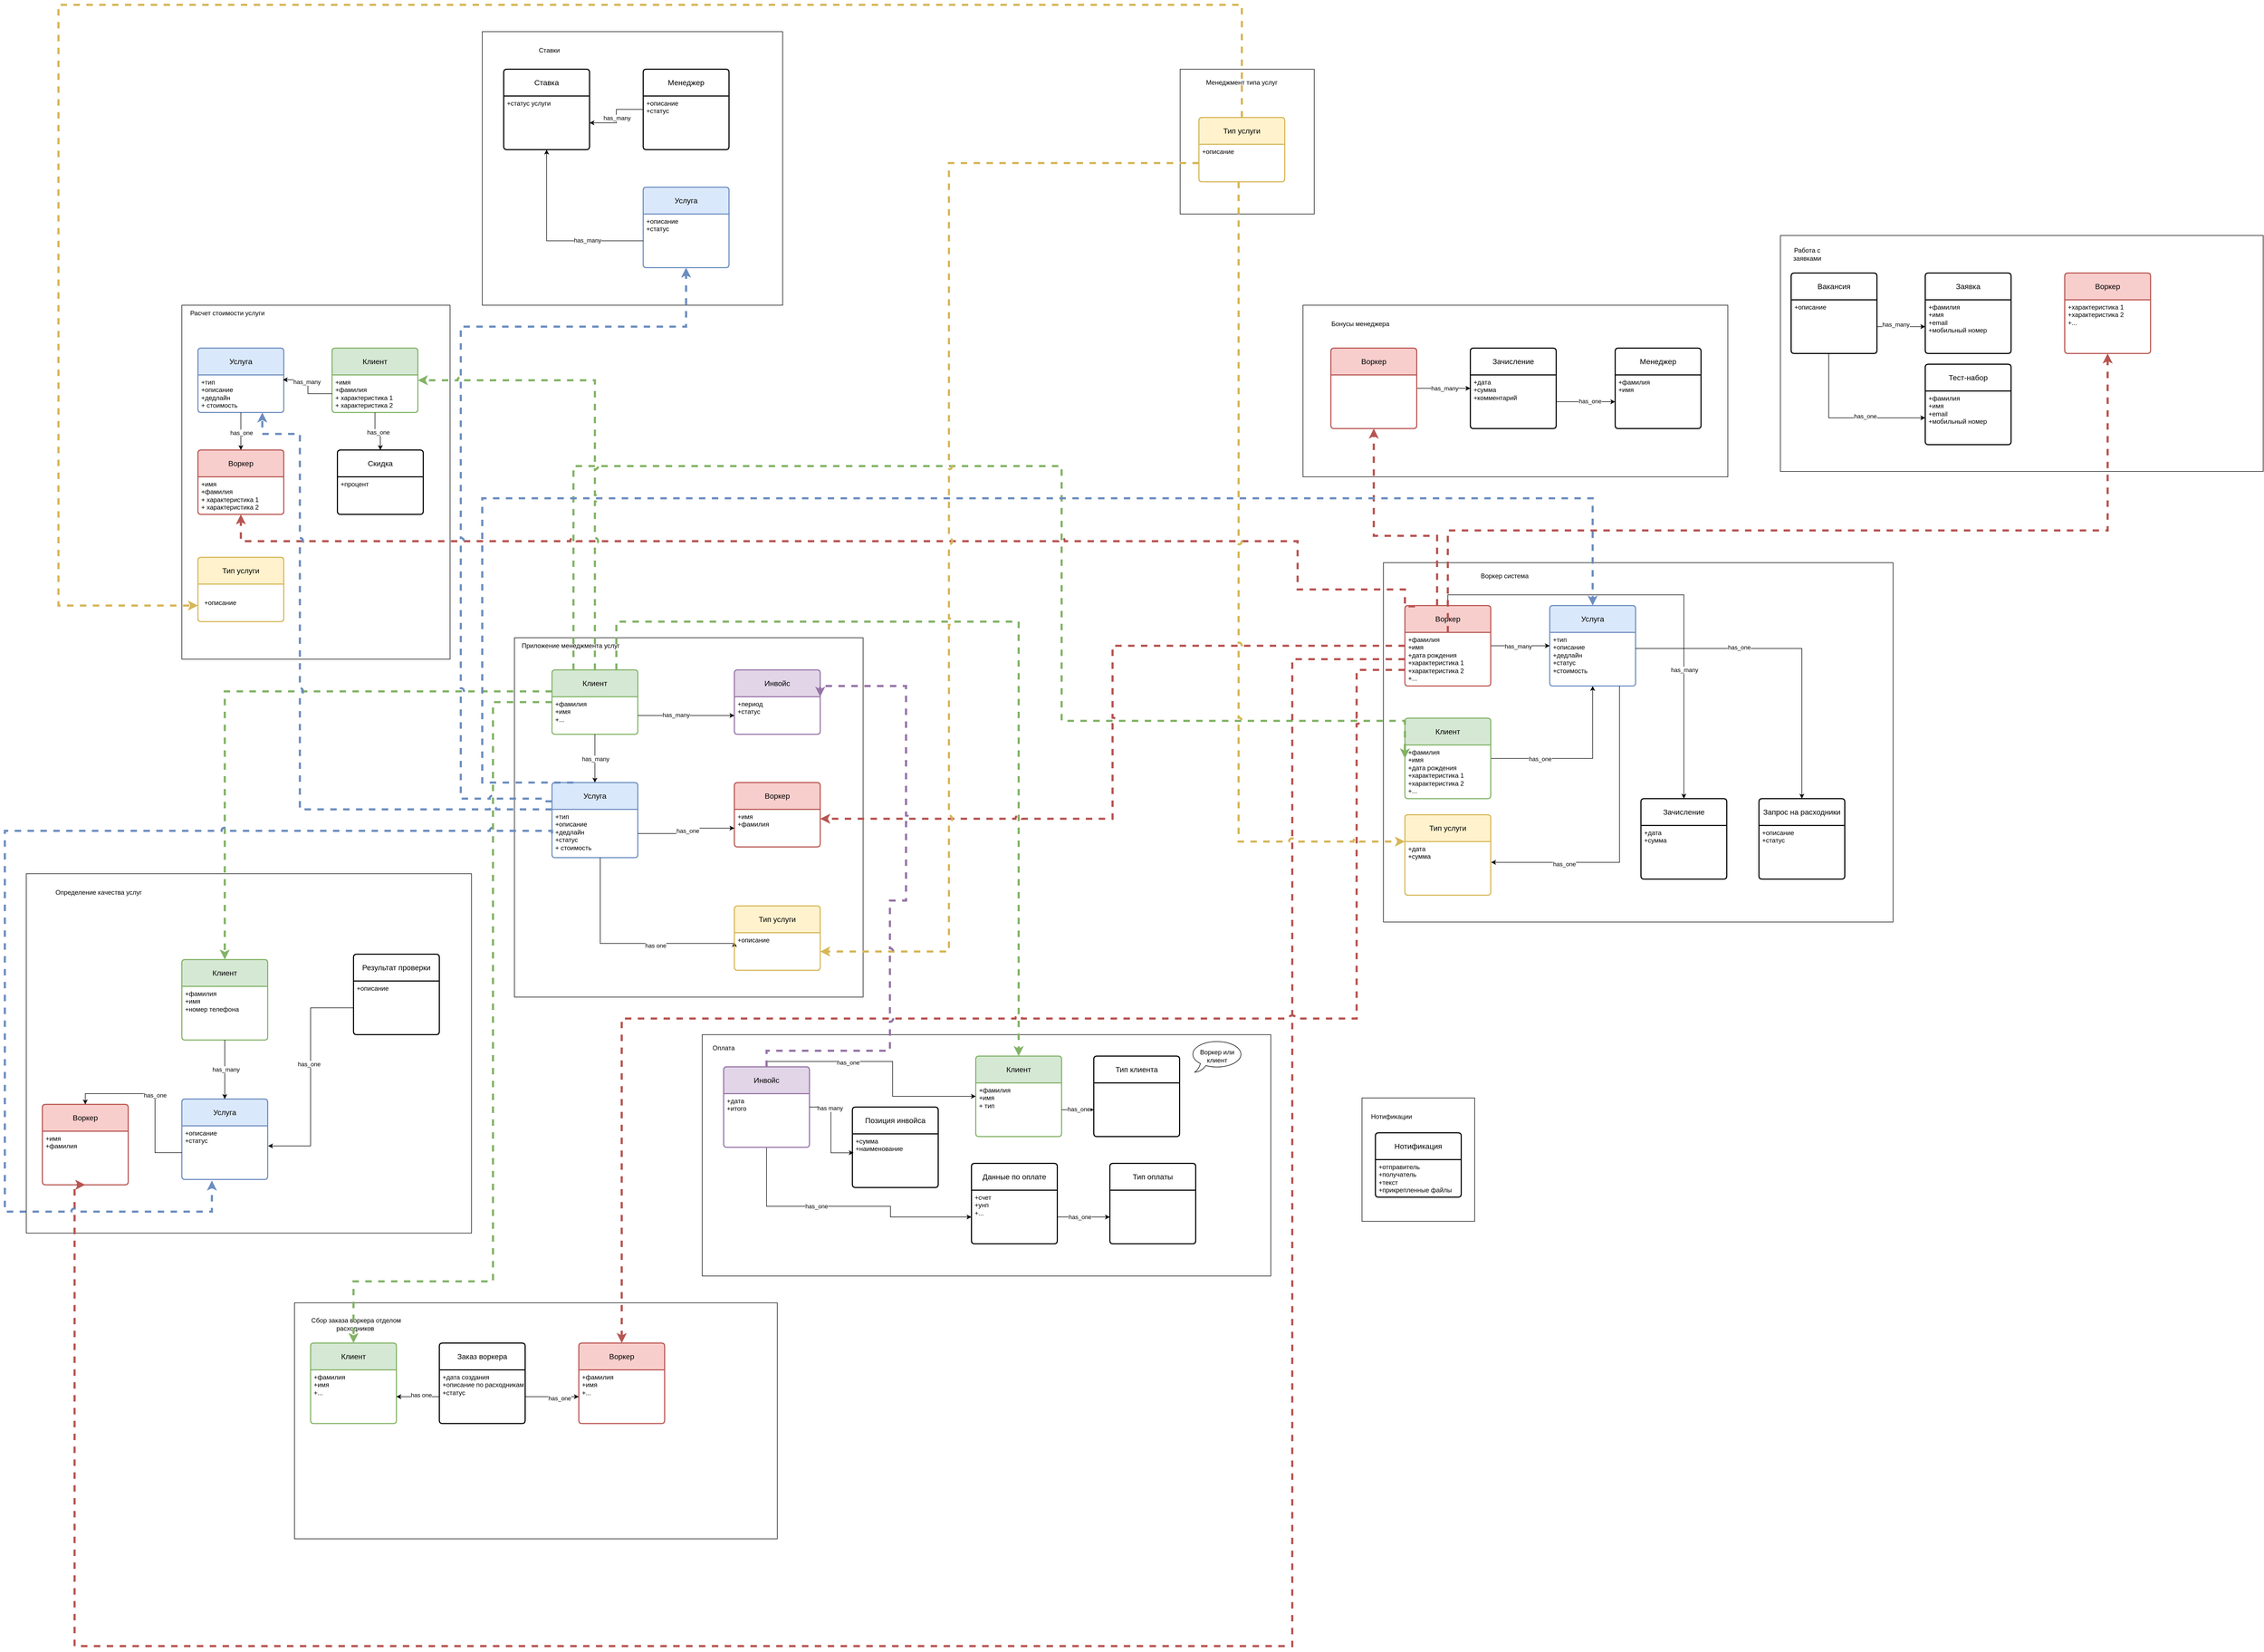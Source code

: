 <mxfile version="26.0.6" pages="3">
  <diagram name="Модель данных" id="8ldUFKWql3hLbqBgU3FO">
    <mxGraphModel dx="2206" dy="1188" grid="1" gridSize="10" guides="1" tooltips="1" connect="1" arrows="1" fold="1" page="1" pageScale="1" pageWidth="827" pageHeight="1169" math="0" shadow="0">
      <root>
        <mxCell id="0" />
        <mxCell id="1" parent="0" />
        <mxCell id="pjEe4yTAQVDyxNa4YDQC-1" value="" style="group" vertex="1" connectable="0" parent="1">
          <mxGeometry x="970" y="1250" width="670" height="670" as="geometry" />
        </mxCell>
        <mxCell id="Linvvk4NnANyslficAWz-26" value="" style="rounded=0;whiteSpace=wrap;html=1;fillColor=none;" parent="pjEe4yTAQVDyxNa4YDQC-1" vertex="1">
          <mxGeometry x="20" width="650" height="670" as="geometry" />
        </mxCell>
        <mxCell id="Linvvk4NnANyslficAWz-2" value="Клиент" style="swimlane;childLayout=stackLayout;horizontal=1;startSize=50;horizontalStack=0;rounded=1;fontSize=14;fontStyle=0;strokeWidth=2;resizeParent=0;resizeLast=1;shadow=0;dashed=0;align=center;arcSize=4;whiteSpace=wrap;html=1;fillColor=#d5e8d4;strokeColor=#82b366;" parent="pjEe4yTAQVDyxNa4YDQC-1" vertex="1">
          <mxGeometry x="90" y="60" width="160" height="120" as="geometry" />
        </mxCell>
        <mxCell id="Linvvk4NnANyslficAWz-3" value="+фамилия&lt;br&gt;+имя&lt;div&gt;+...&lt;/div&gt;" style="align=left;strokeColor=none;fillColor=none;spacingLeft=4;fontSize=12;verticalAlign=top;resizable=0;rotatable=0;part=1;html=1;" parent="Linvvk4NnANyslficAWz-2" vertex="1">
          <mxGeometry y="50" width="160" height="70" as="geometry" />
        </mxCell>
        <mxCell id="Linvvk4NnANyslficAWz-4" value="Воркер" style="swimlane;childLayout=stackLayout;horizontal=1;startSize=50;horizontalStack=0;rounded=1;fontSize=14;fontStyle=0;strokeWidth=2;resizeParent=0;resizeLast=1;shadow=0;dashed=0;align=center;arcSize=4;whiteSpace=wrap;html=1;fillColor=#f8cecc;strokeColor=#b85450;" parent="pjEe4yTAQVDyxNa4YDQC-1" vertex="1">
          <mxGeometry x="430" y="270" width="160" height="120" as="geometry" />
        </mxCell>
        <mxCell id="Linvvk4NnANyslficAWz-5" value="+имя&lt;br&gt;+фамилия" style="align=left;strokeColor=none;fillColor=none;spacingLeft=4;fontSize=12;verticalAlign=top;resizable=0;rotatable=0;part=1;html=1;" parent="Linvvk4NnANyslficAWz-4" vertex="1">
          <mxGeometry y="50" width="160" height="70" as="geometry" />
        </mxCell>
        <mxCell id="Linvvk4NnANyslficAWz-6" value="Услуга" style="swimlane;childLayout=stackLayout;horizontal=1;startSize=50;horizontalStack=0;rounded=1;fontSize=14;fontStyle=0;strokeWidth=2;resizeParent=0;resizeLast=1;shadow=0;dashed=0;align=center;arcSize=4;whiteSpace=wrap;html=1;fillColor=#dae8fc;strokeColor=#6c8ebf;" parent="pjEe4yTAQVDyxNa4YDQC-1" vertex="1">
          <mxGeometry x="90" y="270" width="160" height="140" as="geometry" />
        </mxCell>
        <mxCell id="Linvvk4NnANyslficAWz-7" value="+тип&lt;br&gt;+описание&lt;br&gt;+дедлайн&lt;div&gt;+статус&lt;/div&gt;&lt;div&gt;+ стоимость&lt;/div&gt;" style="align=left;strokeColor=none;fillColor=none;spacingLeft=4;fontSize=12;verticalAlign=top;resizable=0;rotatable=0;part=1;html=1;" parent="Linvvk4NnANyslficAWz-6" vertex="1">
          <mxGeometry y="50" width="160" height="90" as="geometry" />
        </mxCell>
        <mxCell id="Linvvk4NnANyslficAWz-9" style="edgeStyle=orthogonalEdgeStyle;rounded=0;orthogonalLoop=1;jettySize=auto;html=1;" parent="pjEe4yTAQVDyxNa4YDQC-1" source="Linvvk4NnANyslficAWz-3" target="Linvvk4NnANyslficAWz-6" edge="1">
          <mxGeometry relative="1" as="geometry" />
        </mxCell>
        <mxCell id="Linvvk4NnANyslficAWz-10" value="has_many" style="edgeLabel;html=1;align=center;verticalAlign=middle;resizable=0;points=[];" parent="Linvvk4NnANyslficAWz-9" vertex="1" connectable="0">
          <mxGeometry x="0.009" y="1" relative="1" as="geometry">
            <mxPoint as="offset" />
          </mxGeometry>
        </mxCell>
        <mxCell id="Linvvk4NnANyslficAWz-11" style="edgeStyle=orthogonalEdgeStyle;rounded=0;orthogonalLoop=1;jettySize=auto;html=1;entryX=0;entryY=0.5;entryDx=0;entryDy=0;" parent="pjEe4yTAQVDyxNa4YDQC-1" source="Linvvk4NnANyslficAWz-7" target="Linvvk4NnANyslficAWz-5" edge="1">
          <mxGeometry relative="1" as="geometry" />
        </mxCell>
        <mxCell id="Linvvk4NnANyslficAWz-12" value="has_one" style="edgeLabel;html=1;align=center;verticalAlign=middle;resizable=0;points=[];" parent="Linvvk4NnANyslficAWz-11" vertex="1" connectable="0">
          <mxGeometry y="-3" relative="1" as="geometry">
            <mxPoint as="offset" />
          </mxGeometry>
        </mxCell>
        <mxCell id="Linvvk4NnANyslficAWz-15" style="edgeStyle=orthogonalEdgeStyle;rounded=0;orthogonalLoop=1;jettySize=auto;html=1;entryX=0;entryY=0.25;entryDx=0;entryDy=0;" parent="pjEe4yTAQVDyxNa4YDQC-1" source="Linvvk4NnANyslficAWz-7" target="Linvvk4NnANyslficAWz-48" edge="1">
          <mxGeometry relative="1" as="geometry">
            <mxPoint x="430" y="570" as="targetPoint" />
            <Array as="points">
              <mxPoint x="180" y="570" />
              <mxPoint x="430" y="570" />
            </Array>
          </mxGeometry>
        </mxCell>
        <mxCell id="Linvvk4NnANyslficAWz-16" value="has one" style="edgeLabel;html=1;align=center;verticalAlign=middle;resizable=0;points=[];" parent="Linvvk4NnANyslficAWz-15" vertex="1" connectable="0">
          <mxGeometry x="0.275" y="-4" relative="1" as="geometry">
            <mxPoint as="offset" />
          </mxGeometry>
        </mxCell>
        <mxCell id="Linvvk4NnANyslficAWz-20" value="Инвойс" style="swimlane;childLayout=stackLayout;horizontal=1;startSize=50;horizontalStack=0;rounded=1;fontSize=14;fontStyle=0;strokeWidth=2;resizeParent=0;resizeLast=1;shadow=0;dashed=0;align=center;arcSize=4;whiteSpace=wrap;html=1;fillColor=#e1d5e7;strokeColor=#9673a6;" parent="pjEe4yTAQVDyxNa4YDQC-1" vertex="1">
          <mxGeometry x="430" y="60" width="160" height="120" as="geometry" />
        </mxCell>
        <mxCell id="Linvvk4NnANyslficAWz-21" value="+период&lt;br&gt;+статус" style="align=left;strokeColor=none;fillColor=none;spacingLeft=4;fontSize=12;verticalAlign=top;resizable=0;rotatable=0;part=1;html=1;" parent="Linvvk4NnANyslficAWz-20" vertex="1">
          <mxGeometry y="50" width="160" height="70" as="geometry" />
        </mxCell>
        <mxCell id="Linvvk4NnANyslficAWz-19" value="Приложение менеджмента услуг" style="text;html=1;align=center;verticalAlign=middle;whiteSpace=wrap;rounded=0;" parent="pjEe4yTAQVDyxNa4YDQC-1" vertex="1">
          <mxGeometry width="250" height="30" as="geometry" />
        </mxCell>
        <mxCell id="Linvvk4NnANyslficAWz-22" style="edgeStyle=orthogonalEdgeStyle;rounded=0;orthogonalLoop=1;jettySize=auto;html=1;entryX=0;entryY=0.5;entryDx=0;entryDy=0;" parent="pjEe4yTAQVDyxNa4YDQC-1" source="Linvvk4NnANyslficAWz-3" target="Linvvk4NnANyslficAWz-21" edge="1">
          <mxGeometry relative="1" as="geometry" />
        </mxCell>
        <mxCell id="Linvvk4NnANyslficAWz-23" value="has_many" style="edgeLabel;html=1;align=center;verticalAlign=middle;resizable=0;points=[];" parent="Linvvk4NnANyslficAWz-22" vertex="1" connectable="0">
          <mxGeometry x="-0.208" y="1" relative="1" as="geometry">
            <mxPoint x="-1" as="offset" />
          </mxGeometry>
        </mxCell>
        <mxCell id="Linvvk4NnANyslficAWz-47" value="Тип услуги" style="swimlane;childLayout=stackLayout;horizontal=1;startSize=50;horizontalStack=0;rounded=1;fontSize=14;fontStyle=0;strokeWidth=2;resizeParent=0;resizeLast=1;shadow=0;dashed=0;align=center;arcSize=4;whiteSpace=wrap;html=1;fillColor=#fff2cc;strokeColor=#d6b656;" parent="pjEe4yTAQVDyxNa4YDQC-1" vertex="1">
          <mxGeometry x="430" y="500" width="160" height="120" as="geometry" />
        </mxCell>
        <mxCell id="Linvvk4NnANyslficAWz-48" value="+описание" style="align=left;strokeColor=none;fillColor=none;spacingLeft=4;fontSize=12;verticalAlign=top;resizable=0;rotatable=0;part=1;html=1;" parent="Linvvk4NnANyslficAWz-47" vertex="1">
          <mxGeometry y="50" width="160" height="70" as="geometry" />
        </mxCell>
        <mxCell id="pjEe4yTAQVDyxNa4YDQC-2" value="" style="group" vertex="1" connectable="0" parent="1">
          <mxGeometry x="370" y="630" width="500" height="660" as="geometry" />
        </mxCell>
        <mxCell id="Linvvk4NnANyslficAWz-18" value="" style="rounded=0;whiteSpace=wrap;html=1;fillColor=none;" parent="pjEe4yTAQVDyxNa4YDQC-2" vertex="1">
          <mxGeometry width="500" height="660" as="geometry" />
        </mxCell>
        <mxCell id="Linvvk4NnANyslficAWz-25" value="Расчет стоимости услуги" style="text;html=1;align=center;verticalAlign=middle;whiteSpace=wrap;rounded=0;" parent="pjEe4yTAQVDyxNa4YDQC-2" vertex="1">
          <mxGeometry width="170" height="30" as="geometry" />
        </mxCell>
        <mxCell id="Linvvk4NnANyslficAWz-27" value="Воркер" style="swimlane;childLayout=stackLayout;horizontal=1;startSize=50;horizontalStack=0;rounded=1;fontSize=14;fontStyle=0;strokeWidth=2;resizeParent=0;resizeLast=1;shadow=0;dashed=0;align=center;arcSize=4;whiteSpace=wrap;html=1;fillColor=#f8cecc;strokeColor=#b85450;" parent="pjEe4yTAQVDyxNa4YDQC-2" vertex="1">
          <mxGeometry x="30" y="270" width="160" height="120" as="geometry" />
        </mxCell>
        <mxCell id="Linvvk4NnANyslficAWz-28" value="+имя&lt;br&gt;+фамилия&lt;div&gt;+ характеристика 1&lt;/div&gt;&lt;div&gt;+ характеристика 2&lt;/div&gt;" style="align=left;strokeColor=none;fillColor=none;spacingLeft=4;fontSize=12;verticalAlign=top;resizable=0;rotatable=0;part=1;html=1;" parent="Linvvk4NnANyslficAWz-27" vertex="1">
          <mxGeometry y="50" width="160" height="70" as="geometry" />
        </mxCell>
        <mxCell id="Linvvk4NnANyslficAWz-29" value="Услуга" style="swimlane;childLayout=stackLayout;horizontal=1;startSize=50;horizontalStack=0;rounded=1;fontSize=14;fontStyle=0;strokeWidth=2;resizeParent=0;resizeLast=1;shadow=0;dashed=0;align=center;arcSize=4;whiteSpace=wrap;html=1;fillColor=#dae8fc;strokeColor=#6c8ebf;" parent="pjEe4yTAQVDyxNa4YDQC-2" vertex="1">
          <mxGeometry x="30" y="80" width="160" height="120" as="geometry" />
        </mxCell>
        <mxCell id="Linvvk4NnANyslficAWz-30" value="+тип&lt;br&gt;+описание&lt;br&gt;+дедлайн&lt;div&gt;+ стоимость&lt;/div&gt;" style="align=left;strokeColor=none;fillColor=none;spacingLeft=4;fontSize=12;verticalAlign=top;resizable=0;rotatable=0;part=1;html=1;" parent="Linvvk4NnANyslficAWz-29" vertex="1">
          <mxGeometry y="50" width="160" height="70" as="geometry" />
        </mxCell>
        <mxCell id="Linvvk4NnANyslficAWz-31" style="edgeStyle=orthogonalEdgeStyle;rounded=0;orthogonalLoop=1;jettySize=auto;html=1;entryX=0.5;entryY=0;entryDx=0;entryDy=0;" parent="pjEe4yTAQVDyxNa4YDQC-2" source="Linvvk4NnANyslficAWz-30" target="Linvvk4NnANyslficAWz-27" edge="1">
          <mxGeometry relative="1" as="geometry" />
        </mxCell>
        <mxCell id="Linvvk4NnANyslficAWz-32" value="has_one" style="edgeLabel;html=1;align=center;verticalAlign=middle;resizable=0;points=[];" parent="Linvvk4NnANyslficAWz-31" vertex="1" connectable="0">
          <mxGeometry x="0.082" y="1" relative="1" as="geometry">
            <mxPoint as="offset" />
          </mxGeometry>
        </mxCell>
        <mxCell id="Linvvk4NnANyslficAWz-33" value="Скидка" style="swimlane;childLayout=stackLayout;horizontal=1;startSize=50;horizontalStack=0;rounded=1;fontSize=14;fontStyle=0;strokeWidth=2;resizeParent=0;resizeLast=1;shadow=0;dashed=0;align=center;arcSize=4;whiteSpace=wrap;html=1;" parent="pjEe4yTAQVDyxNa4YDQC-2" vertex="1">
          <mxGeometry x="290" y="270" width="160" height="120" as="geometry" />
        </mxCell>
        <mxCell id="Linvvk4NnANyslficAWz-34" value="+процент" style="align=left;strokeColor=none;fillColor=none;spacingLeft=4;fontSize=12;verticalAlign=top;resizable=0;rotatable=0;part=1;html=1;" parent="Linvvk4NnANyslficAWz-33" vertex="1">
          <mxGeometry y="50" width="160" height="70" as="geometry" />
        </mxCell>
        <mxCell id="Linvvk4NnANyslficAWz-35" value="Клиент" style="swimlane;childLayout=stackLayout;horizontal=1;startSize=50;horizontalStack=0;rounded=1;fontSize=14;fontStyle=0;strokeWidth=2;resizeParent=0;resizeLast=1;shadow=0;dashed=0;align=center;arcSize=4;whiteSpace=wrap;html=1;fillColor=#d5e8d4;strokeColor=#82b366;" parent="pjEe4yTAQVDyxNa4YDQC-2" vertex="1">
          <mxGeometry x="280" y="80" width="160" height="120" as="geometry" />
        </mxCell>
        <mxCell id="Linvvk4NnANyslficAWz-36" value="+имя&lt;br&gt;+фамилия&lt;div&gt;+ характеристика 1&lt;/div&gt;&lt;div&gt;+ характеристика 2&lt;/div&gt;" style="align=left;strokeColor=none;fillColor=none;spacingLeft=4;fontSize=12;verticalAlign=top;resizable=0;rotatable=0;part=1;html=1;" parent="Linvvk4NnANyslficAWz-35" vertex="1">
          <mxGeometry y="50" width="160" height="70" as="geometry" />
        </mxCell>
        <mxCell id="Linvvk4NnANyslficAWz-37" style="edgeStyle=orthogonalEdgeStyle;rounded=0;orthogonalLoop=1;jettySize=auto;html=1;entryX=0.989;entryY=0.129;entryDx=0;entryDy=0;entryPerimeter=0;" parent="pjEe4yTAQVDyxNa4YDQC-2" source="Linvvk4NnANyslficAWz-36" target="Linvvk4NnANyslficAWz-30" edge="1">
          <mxGeometry relative="1" as="geometry" />
        </mxCell>
        <mxCell id="Linvvk4NnANyslficAWz-38" value="has_many" style="edgeLabel;html=1;align=center;verticalAlign=middle;resizable=0;points=[];" parent="Linvvk4NnANyslficAWz-37" vertex="1" connectable="0">
          <mxGeometry x="0.146" y="2" relative="1" as="geometry">
            <mxPoint as="offset" />
          </mxGeometry>
        </mxCell>
        <mxCell id="Linvvk4NnANyslficAWz-39" style="edgeStyle=orthogonalEdgeStyle;rounded=0;orthogonalLoop=1;jettySize=auto;html=1;" parent="pjEe4yTAQVDyxNa4YDQC-2" source="Linvvk4NnANyslficAWz-36" target="Linvvk4NnANyslficAWz-33" edge="1">
          <mxGeometry relative="1" as="geometry" />
        </mxCell>
        <mxCell id="Linvvk4NnANyslficAWz-40" value="has_one" style="edgeLabel;html=1;align=center;verticalAlign=middle;resizable=0;points=[];" parent="Linvvk4NnANyslficAWz-39" vertex="1" connectable="0">
          <mxGeometry x="0.024" y="-2" relative="1" as="geometry">
            <mxPoint as="offset" />
          </mxGeometry>
        </mxCell>
        <mxCell id="Linvvk4NnANyslficAWz-41" value="Тип услуги" style="swimlane;childLayout=stackLayout;horizontal=1;startSize=50;horizontalStack=0;rounded=1;fontSize=14;fontStyle=0;strokeWidth=2;resizeParent=0;resizeLast=1;shadow=0;dashed=0;align=center;arcSize=4;whiteSpace=wrap;html=1;fillColor=#fff2cc;strokeColor=#d6b656;" parent="pjEe4yTAQVDyxNa4YDQC-2" vertex="1">
          <mxGeometry x="30" y="470" width="160" height="120" as="geometry" />
        </mxCell>
        <mxCell id="Linvvk4NnANyslficAWz-69" value="&lt;span style=&quot;background-color: transparent; color: light-dark(rgb(0, 0, 0), rgb(255, 255, 255));&quot;&gt;+описание&lt;/span&gt;" style="text;html=1;align=left;verticalAlign=middle;whiteSpace=wrap;rounded=0;" parent="pjEe4yTAQVDyxNa4YDQC-2" vertex="1">
          <mxGeometry x="40" y="520" width="150" height="70" as="geometry" />
        </mxCell>
        <mxCell id="pjEe4yTAQVDyxNa4YDQC-3" value="" style="group" vertex="1" connectable="0" parent="1">
          <mxGeometry x="2221" y="190" width="260" height="270" as="geometry" />
        </mxCell>
        <mxCell id="Linvvk4NnANyslficAWz-42" value="" style="rounded=0;whiteSpace=wrap;html=1;fillColor=none;" parent="pjEe4yTAQVDyxNa4YDQC-3" vertex="1">
          <mxGeometry x="10" width="250" height="270" as="geometry" />
        </mxCell>
        <mxCell id="Linvvk4NnANyslficAWz-43" value="Менеджмент типа услуг" style="text;html=1;align=center;verticalAlign=middle;whiteSpace=wrap;rounded=0;" parent="pjEe4yTAQVDyxNa4YDQC-3" vertex="1">
          <mxGeometry y="10" width="250" height="30" as="geometry" />
        </mxCell>
        <mxCell id="Linvvk4NnANyslficAWz-45" value="Тип услуги" style="swimlane;childLayout=stackLayout;horizontal=1;startSize=50;horizontalStack=0;rounded=1;fontSize=14;fontStyle=0;strokeWidth=2;resizeParent=0;resizeLast=1;shadow=0;dashed=0;align=center;arcSize=4;whiteSpace=wrap;html=1;fillColor=#fff2cc;strokeColor=#d6b656;" parent="pjEe4yTAQVDyxNa4YDQC-3" vertex="1">
          <mxGeometry x="45" y="90" width="160" height="120" as="geometry" />
        </mxCell>
        <mxCell id="Linvvk4NnANyslficAWz-46" value="+описание" style="align=left;strokeColor=none;fillColor=none;spacingLeft=4;fontSize=12;verticalAlign=top;resizable=0;rotatable=0;part=1;html=1;" parent="Linvvk4NnANyslficAWz-45" vertex="1">
          <mxGeometry y="50" width="160" height="70" as="geometry" />
        </mxCell>
        <mxCell id="pjEe4yTAQVDyxNa4YDQC-8" value="" style="group" vertex="1" connectable="0" parent="1">
          <mxGeometry x="2570" y="2108" width="210" height="230" as="geometry" />
        </mxCell>
        <mxCell id="Linvvk4NnANyslficAWz-146" value="" style="rounded=0;whiteSpace=wrap;html=1;fillColor=none;" parent="pjEe4yTAQVDyxNa4YDQC-8" vertex="1">
          <mxGeometry width="210" height="230" as="geometry" />
        </mxCell>
        <mxCell id="Linvvk4NnANyslficAWz-147" value="Нотификации" style="text;html=1;align=center;verticalAlign=middle;whiteSpace=wrap;rounded=0;" parent="pjEe4yTAQVDyxNa4YDQC-8" vertex="1">
          <mxGeometry x="25" y="20" width="60" height="30" as="geometry" />
        </mxCell>
        <mxCell id="Linvvk4NnANyslficAWz-148" value="Нотификация" style="swimlane;childLayout=stackLayout;horizontal=1;startSize=50;horizontalStack=0;rounded=1;fontSize=14;fontStyle=0;strokeWidth=2;resizeParent=0;resizeLast=1;shadow=0;dashed=0;align=center;arcSize=4;whiteSpace=wrap;html=1;" parent="pjEe4yTAQVDyxNa4YDQC-8" vertex="1">
          <mxGeometry x="25" y="65" width="160" height="120" as="geometry" />
        </mxCell>
        <mxCell id="Linvvk4NnANyslficAWz-149" value="+отправитель&lt;div&gt;+получатель&lt;/div&gt;&lt;div&gt;+текст&lt;/div&gt;&lt;div&gt;+прикрепленные файлы&lt;/div&gt;" style="align=left;strokeColor=none;fillColor=none;spacingLeft=4;fontSize=12;verticalAlign=top;resizable=0;rotatable=0;part=1;html=1;" parent="Linvvk4NnANyslficAWz-148" vertex="1">
          <mxGeometry y="50" width="160" height="70" as="geometry" />
        </mxCell>
        <mxCell id="pjEe4yTAQVDyxNa4YDQC-9" value="" style="group" vertex="1" connectable="0" parent="1">
          <mxGeometry x="2570" y="1110" width="990" height="670" as="geometry" />
        </mxCell>
        <mxCell id="Linvvk4NnANyslficAWz-49" value="" style="rounded=0;whiteSpace=wrap;html=1;fillColor=none;" parent="pjEe4yTAQVDyxNa4YDQC-9" vertex="1">
          <mxGeometry x="40" width="950" height="670" as="geometry" />
        </mxCell>
        <mxCell id="Linvvk4NnANyslficAWz-50" value="Воркер система" style="text;html=1;align=center;verticalAlign=middle;whiteSpace=wrap;rounded=0;" parent="pjEe4yTAQVDyxNa4YDQC-9" vertex="1">
          <mxGeometry x="141" y="10" width="250" height="30" as="geometry" />
        </mxCell>
        <mxCell id="Linvvk4NnANyslficAWz-59" style="edgeStyle=orthogonalEdgeStyle;rounded=0;orthogonalLoop=1;jettySize=auto;html=1;" parent="pjEe4yTAQVDyxNa4YDQC-9" source="Linvvk4NnANyslficAWz-51" target="Linvvk4NnANyslficAWz-54" edge="1">
          <mxGeometry relative="1" as="geometry" />
        </mxCell>
        <mxCell id="Linvvk4NnANyslficAWz-60" value="has_one" style="edgeLabel;html=1;align=center;verticalAlign=middle;resizable=0;points=[];" parent="Linvvk4NnANyslficAWz-59" vertex="1" connectable="0">
          <mxGeometry x="-0.434" y="-1" relative="1" as="geometry">
            <mxPoint as="offset" />
          </mxGeometry>
        </mxCell>
        <mxCell id="Linvvk4NnANyslficAWz-51" value="Клиент" style="swimlane;childLayout=stackLayout;horizontal=1;startSize=50;horizontalStack=0;rounded=1;fontSize=14;fontStyle=0;strokeWidth=2;resizeParent=0;resizeLast=1;shadow=0;dashed=0;align=center;arcSize=4;whiteSpace=wrap;html=1;fillColor=#d5e8d4;strokeColor=#82b366;" parent="pjEe4yTAQVDyxNa4YDQC-9" vertex="1">
          <mxGeometry x="80" y="290" width="160" height="150" as="geometry" />
        </mxCell>
        <mxCell id="Linvvk4NnANyslficAWz-52" value="+фамилия&lt;div&gt;+имя&lt;/div&gt;&lt;div&gt;+дата рождения&lt;/div&gt;&lt;div&gt;+характеристика 1&lt;/div&gt;&lt;div&gt;+характеристика 2&lt;/div&gt;&lt;div&gt;+...&lt;/div&gt;" style="align=left;strokeColor=none;fillColor=none;spacingLeft=4;fontSize=12;verticalAlign=top;resizable=0;rotatable=0;part=1;html=1;" parent="Linvvk4NnANyslficAWz-51" vertex="1">
          <mxGeometry y="50" width="160" height="100" as="geometry" />
        </mxCell>
        <mxCell id="Linvvk4NnANyslficAWz-53" value="Услуга" style="swimlane;childLayout=stackLayout;horizontal=1;startSize=50;horizontalStack=0;rounded=1;fontSize=14;fontStyle=0;strokeWidth=2;resizeParent=0;resizeLast=1;shadow=0;dashed=0;align=center;arcSize=4;whiteSpace=wrap;html=1;fillColor=#dae8fc;strokeColor=#6c8ebf;" parent="pjEe4yTAQVDyxNa4YDQC-9" vertex="1">
          <mxGeometry x="350" y="80" width="160" height="150" as="geometry" />
        </mxCell>
        <mxCell id="Linvvk4NnANyslficAWz-54" value="+тип&lt;div&gt;+описание&lt;/div&gt;&lt;div&gt;+дедлайн&lt;/div&gt;&lt;div&gt;+статус&lt;/div&gt;&lt;div&gt;+стоимость&lt;/div&gt;" style="align=left;strokeColor=none;fillColor=none;spacingLeft=4;fontSize=12;verticalAlign=top;resizable=0;rotatable=0;part=1;html=1;" parent="Linvvk4NnANyslficAWz-53" vertex="1">
          <mxGeometry y="50" width="160" height="100" as="geometry" />
        </mxCell>
        <mxCell id="Linvvk4NnANyslficAWz-57" style="edgeStyle=orthogonalEdgeStyle;rounded=0;orthogonalLoop=1;jettySize=auto;html=1;entryX=0;entryY=0.25;entryDx=0;entryDy=0;" parent="pjEe4yTAQVDyxNa4YDQC-9" source="Linvvk4NnANyslficAWz-55" target="Linvvk4NnANyslficAWz-54" edge="1">
          <mxGeometry relative="1" as="geometry" />
        </mxCell>
        <mxCell id="Linvvk4NnANyslficAWz-58" value="has_many" style="edgeLabel;html=1;align=center;verticalAlign=middle;resizable=0;points=[];" parent="Linvvk4NnANyslficAWz-57" vertex="1" connectable="0">
          <mxGeometry x="-0.073" y="-1" relative="1" as="geometry">
            <mxPoint as="offset" />
          </mxGeometry>
        </mxCell>
        <mxCell id="Linvvk4NnANyslficAWz-63" style="edgeStyle=orthogonalEdgeStyle;rounded=0;orthogonalLoop=1;jettySize=auto;html=1;entryX=0.5;entryY=0;entryDx=0;entryDy=0;" parent="pjEe4yTAQVDyxNa4YDQC-9" source="Linvvk4NnANyslficAWz-55" target="Linvvk4NnANyslficAWz-61" edge="1">
          <mxGeometry relative="1" as="geometry">
            <Array as="points">
              <mxPoint x="160" y="60" />
              <mxPoint x="600" y="60" />
            </Array>
          </mxGeometry>
        </mxCell>
        <mxCell id="Linvvk4NnANyslficAWz-64" value="has_many" style="edgeLabel;html=1;align=center;verticalAlign=middle;resizable=0;points=[];" parent="Linvvk4NnANyslficAWz-63" vertex="1" connectable="0">
          <mxGeometry x="0.429" y="1" relative="1" as="geometry">
            <mxPoint as="offset" />
          </mxGeometry>
        </mxCell>
        <mxCell id="Linvvk4NnANyslficAWz-55" value="Воркер" style="swimlane;childLayout=stackLayout;horizontal=1;startSize=50;horizontalStack=0;rounded=1;fontSize=14;fontStyle=0;strokeWidth=2;resizeParent=0;resizeLast=1;shadow=0;dashed=0;align=center;arcSize=4;whiteSpace=wrap;html=1;fillColor=#f8cecc;strokeColor=#b85450;" parent="pjEe4yTAQVDyxNa4YDQC-9" vertex="1">
          <mxGeometry x="80" y="80" width="160" height="150" as="geometry" />
        </mxCell>
        <mxCell id="Linvvk4NnANyslficAWz-56" value="+фамилия&lt;div&gt;+имя&lt;/div&gt;&lt;div&gt;+дата рождения&lt;/div&gt;&lt;div&gt;+характеристика 1&lt;/div&gt;&lt;div&gt;+характеристика 2&lt;/div&gt;&lt;div&gt;+...&lt;/div&gt;" style="align=left;strokeColor=none;fillColor=none;spacingLeft=4;fontSize=12;verticalAlign=top;resizable=0;rotatable=0;part=1;html=1;" parent="Linvvk4NnANyslficAWz-55" vertex="1">
          <mxGeometry y="50" width="160" height="100" as="geometry" />
        </mxCell>
        <mxCell id="Linvvk4NnANyslficAWz-61" value="Зачисление" style="swimlane;childLayout=stackLayout;horizontal=1;startSize=50;horizontalStack=0;rounded=1;fontSize=14;fontStyle=0;strokeWidth=2;resizeParent=0;resizeLast=1;shadow=0;dashed=0;align=center;arcSize=4;whiteSpace=wrap;html=1;" parent="pjEe4yTAQVDyxNa4YDQC-9" vertex="1">
          <mxGeometry x="520" y="440" width="160" height="150" as="geometry" />
        </mxCell>
        <mxCell id="Linvvk4NnANyslficAWz-62" value="+дата&lt;div&gt;+сумма&lt;/div&gt;" style="align=left;strokeColor=none;fillColor=none;spacingLeft=4;fontSize=12;verticalAlign=top;resizable=0;rotatable=0;part=1;html=1;" parent="Linvvk4NnANyslficAWz-61" vertex="1">
          <mxGeometry y="50" width="160" height="100" as="geometry" />
        </mxCell>
        <mxCell id="Linvvk4NnANyslficAWz-70" value="Тип услуги" style="swimlane;childLayout=stackLayout;horizontal=1;startSize=50;horizontalStack=0;rounded=1;fontSize=14;fontStyle=0;strokeWidth=2;resizeParent=0;resizeLast=1;shadow=0;dashed=0;align=center;arcSize=4;whiteSpace=wrap;html=1;fillColor=#fff2cc;strokeColor=#d6b656;" parent="pjEe4yTAQVDyxNa4YDQC-9" vertex="1">
          <mxGeometry x="80" y="470" width="160" height="150" as="geometry" />
        </mxCell>
        <mxCell id="Linvvk4NnANyslficAWz-71" value="+дата&lt;div&gt;+сумма&lt;/div&gt;" style="align=left;strokeColor=none;fillColor=none;spacingLeft=4;fontSize=12;verticalAlign=top;resizable=0;rotatable=0;part=1;html=1;" parent="Linvvk4NnANyslficAWz-70" vertex="1">
          <mxGeometry y="50" width="160" height="100" as="geometry" />
        </mxCell>
        <mxCell id="Linvvk4NnANyslficAWz-72" style="edgeStyle=orthogonalEdgeStyle;rounded=0;orthogonalLoop=1;jettySize=auto;html=1;entryX=1.005;entryY=0.387;entryDx=0;entryDy=0;entryPerimeter=0;" parent="pjEe4yTAQVDyxNa4YDQC-9" source="Linvvk4NnANyslficAWz-54" target="Linvvk4NnANyslficAWz-71" edge="1">
          <mxGeometry relative="1" as="geometry">
            <Array as="points">
              <mxPoint x="480" y="559" />
            </Array>
          </mxGeometry>
        </mxCell>
        <mxCell id="Linvvk4NnANyslficAWz-73" value="has_one" style="edgeLabel;html=1;align=center;verticalAlign=middle;resizable=0;points=[];" parent="Linvvk4NnANyslficAWz-72" vertex="1" connectable="0">
          <mxGeometry x="0.519" y="3" relative="1" as="geometry">
            <mxPoint as="offset" />
          </mxGeometry>
        </mxCell>
        <mxCell id="Linvvk4NnANyslficAWz-74" value="Запрос на расходники" style="swimlane;childLayout=stackLayout;horizontal=1;startSize=50;horizontalStack=0;rounded=1;fontSize=14;fontStyle=0;strokeWidth=2;resizeParent=0;resizeLast=1;shadow=0;dashed=0;align=center;arcSize=4;whiteSpace=wrap;html=1;" parent="pjEe4yTAQVDyxNa4YDQC-9" vertex="1">
          <mxGeometry x="740" y="440" width="160" height="150" as="geometry" />
        </mxCell>
        <mxCell id="Linvvk4NnANyslficAWz-75" value="+описание&lt;div&gt;+статус&lt;/div&gt;" style="align=left;strokeColor=none;fillColor=none;spacingLeft=4;fontSize=12;verticalAlign=top;resizable=0;rotatable=0;part=1;html=1;" parent="Linvvk4NnANyslficAWz-74" vertex="1">
          <mxGeometry y="50" width="160" height="100" as="geometry" />
        </mxCell>
        <mxCell id="Linvvk4NnANyslficAWz-80" style="edgeStyle=orthogonalEdgeStyle;rounded=0;orthogonalLoop=1;jettySize=auto;html=1;" parent="pjEe4yTAQVDyxNa4YDQC-9" source="Linvvk4NnANyslficAWz-54" target="Linvvk4NnANyslficAWz-74" edge="1">
          <mxGeometry relative="1" as="geometry">
            <Array as="points">
              <mxPoint x="820" y="160" />
            </Array>
          </mxGeometry>
        </mxCell>
        <mxCell id="Linvvk4NnANyslficAWz-81" value="has_one" style="edgeLabel;html=1;align=center;verticalAlign=middle;resizable=0;points=[];" parent="Linvvk4NnANyslficAWz-80" vertex="1" connectable="0">
          <mxGeometry x="-0.348" y="2" relative="1" as="geometry">
            <mxPoint as="offset" />
          </mxGeometry>
        </mxCell>
        <mxCell id="pjEe4yTAQVDyxNa4YDQC-10" value="" style="group" vertex="1" connectable="0" parent="1">
          <mxGeometry x="3350" y="500" width="900" height="440" as="geometry" />
        </mxCell>
        <mxCell id="Linvvk4NnANyslficAWz-130" value="" style="rounded=0;whiteSpace=wrap;html=1;fillColor=none;" parent="pjEe4yTAQVDyxNa4YDQC-10" vertex="1">
          <mxGeometry width="900" height="440" as="geometry" />
        </mxCell>
        <mxCell id="Linvvk4NnANyslficAWz-131" value="Работа с заявками" style="text;html=1;align=center;verticalAlign=middle;whiteSpace=wrap;rounded=0;" parent="pjEe4yTAQVDyxNa4YDQC-10" vertex="1">
          <mxGeometry x="20" y="20" width="60" height="30" as="geometry" />
        </mxCell>
        <mxCell id="Linvvk4NnANyslficAWz-133" value="Вакансия" style="swimlane;childLayout=stackLayout;horizontal=1;startSize=50;horizontalStack=0;rounded=1;fontSize=14;fontStyle=0;strokeWidth=2;resizeParent=0;resizeLast=1;shadow=0;dashed=0;align=center;arcSize=4;whiteSpace=wrap;html=1;" parent="pjEe4yTAQVDyxNa4YDQC-10" vertex="1">
          <mxGeometry x="20" y="70" width="160" height="150" as="geometry" />
        </mxCell>
        <mxCell id="Linvvk4NnANyslficAWz-134" value="+описание" style="align=left;strokeColor=none;fillColor=none;spacingLeft=4;fontSize=12;verticalAlign=top;resizable=0;rotatable=0;part=1;html=1;" parent="Linvvk4NnANyslficAWz-133" vertex="1">
          <mxGeometry y="50" width="160" height="100" as="geometry" />
        </mxCell>
        <mxCell id="Linvvk4NnANyslficAWz-135" value="Заявка" style="swimlane;childLayout=stackLayout;horizontal=1;startSize=50;horizontalStack=0;rounded=1;fontSize=14;fontStyle=0;strokeWidth=2;resizeParent=0;resizeLast=1;shadow=0;dashed=0;align=center;arcSize=4;whiteSpace=wrap;html=1;" parent="pjEe4yTAQVDyxNa4YDQC-10" vertex="1">
          <mxGeometry x="270" y="70" width="160" height="150" as="geometry" />
        </mxCell>
        <mxCell id="Linvvk4NnANyslficAWz-136" value="+фамилия&lt;div&gt;+имя&lt;/div&gt;&lt;div&gt;+email&lt;/div&gt;&lt;div&gt;+мобильный номер&lt;/div&gt;" style="align=left;strokeColor=none;fillColor=none;spacingLeft=4;fontSize=12;verticalAlign=top;resizable=0;rotatable=0;part=1;html=1;" parent="Linvvk4NnANyslficAWz-135" vertex="1">
          <mxGeometry y="50" width="160" height="100" as="geometry" />
        </mxCell>
        <mxCell id="Linvvk4NnANyslficAWz-137" value="" style="edgeStyle=orthogonalEdgeStyle;rounded=0;orthogonalLoop=1;jettySize=auto;html=1;" parent="pjEe4yTAQVDyxNa4YDQC-10" source="Linvvk4NnANyslficAWz-134" target="Linvvk4NnANyslficAWz-136" edge="1">
          <mxGeometry relative="1" as="geometry" />
        </mxCell>
        <mxCell id="Linvvk4NnANyslficAWz-138" value="has_many" style="edgeLabel;html=1;align=center;verticalAlign=middle;resizable=0;points=[];" parent="Linvvk4NnANyslficAWz-137" vertex="1" connectable="0">
          <mxGeometry x="-0.23" y="4" relative="1" as="geometry">
            <mxPoint as="offset" />
          </mxGeometry>
        </mxCell>
        <mxCell id="Linvvk4NnANyslficAWz-139" value="Тест-набор" style="swimlane;childLayout=stackLayout;horizontal=1;startSize=50;horizontalStack=0;rounded=1;fontSize=14;fontStyle=0;strokeWidth=2;resizeParent=0;resizeLast=1;shadow=0;dashed=0;align=center;arcSize=4;whiteSpace=wrap;html=1;" parent="pjEe4yTAQVDyxNa4YDQC-10" vertex="1">
          <mxGeometry x="270" y="240" width="160" height="150" as="geometry" />
        </mxCell>
        <mxCell id="Linvvk4NnANyslficAWz-140" value="+фамилия&lt;div&gt;+имя&lt;/div&gt;&lt;div&gt;+email&lt;/div&gt;&lt;div&gt;+мобильный номер&lt;/div&gt;" style="align=left;strokeColor=none;fillColor=none;spacingLeft=4;fontSize=12;verticalAlign=top;resizable=0;rotatable=0;part=1;html=1;" parent="Linvvk4NnANyslficAWz-139" vertex="1">
          <mxGeometry y="50" width="160" height="100" as="geometry" />
        </mxCell>
        <mxCell id="Linvvk4NnANyslficAWz-142" style="edgeStyle=orthogonalEdgeStyle;rounded=0;orthogonalLoop=1;jettySize=auto;html=1;entryX=0;entryY=0.5;entryDx=0;entryDy=0;" parent="pjEe4yTAQVDyxNa4YDQC-10" source="Linvvk4NnANyslficAWz-134" target="Linvvk4NnANyslficAWz-140" edge="1">
          <mxGeometry relative="1" as="geometry">
            <Array as="points">
              <mxPoint x="90" y="340" />
            </Array>
          </mxGeometry>
        </mxCell>
        <mxCell id="Linvvk4NnANyslficAWz-143" value="has_one" style="edgeLabel;html=1;align=center;verticalAlign=middle;resizable=0;points=[];" parent="Linvvk4NnANyslficAWz-142" vertex="1" connectable="0">
          <mxGeometry x="0.258" y="3" relative="1" as="geometry">
            <mxPoint x="-1" as="offset" />
          </mxGeometry>
        </mxCell>
        <mxCell id="Linvvk4NnANyslficAWz-144" value="Воркер" style="swimlane;childLayout=stackLayout;horizontal=1;startSize=50;horizontalStack=0;rounded=1;fontSize=14;fontStyle=0;strokeWidth=2;resizeParent=0;resizeLast=1;shadow=0;dashed=0;align=center;arcSize=4;whiteSpace=wrap;html=1;fillColor=#f8cecc;strokeColor=#b85450;" parent="pjEe4yTAQVDyxNa4YDQC-10" vertex="1">
          <mxGeometry x="530" y="70" width="160" height="150" as="geometry" />
        </mxCell>
        <mxCell id="Linvvk4NnANyslficAWz-145" value="+характеристика 1&lt;div&gt;+&lt;span style=&quot;background-color: transparent; color: light-dark(rgb(0, 0, 0), rgb(255, 255, 255));&quot;&gt;характеристика 2&lt;/span&gt;&lt;/div&gt;&lt;div&gt;+...&lt;/div&gt;" style="align=left;strokeColor=none;fillColor=none;spacingLeft=4;fontSize=12;verticalAlign=top;resizable=0;rotatable=0;part=1;html=1;" parent="Linvvk4NnANyslficAWz-144" vertex="1">
          <mxGeometry y="50" width="160" height="100" as="geometry" />
        </mxCell>
        <mxCell id="pjEe4yTAQVDyxNa4YDQC-11" value="" style="group" vertex="1" connectable="0" parent="1">
          <mxGeometry x="2460" y="630" width="792" height="320" as="geometry" />
        </mxCell>
        <mxCell id="Linvvk4NnANyslficAWz-116" value="" style="rounded=0;whiteSpace=wrap;html=1;fillColor=none;" parent="pjEe4yTAQVDyxNa4YDQC-11" vertex="1">
          <mxGeometry width="792" height="320" as="geometry" />
        </mxCell>
        <mxCell id="Linvvk4NnANyslficAWz-118" value="Бонусы менеджера" style="text;html=1;align=center;verticalAlign=middle;whiteSpace=wrap;rounded=0;" parent="pjEe4yTAQVDyxNa4YDQC-11" vertex="1">
          <mxGeometry x="22" y="20" width="170" height="30" as="geometry" />
        </mxCell>
        <mxCell id="Linvvk4NnANyslficAWz-124" style="edgeStyle=orthogonalEdgeStyle;rounded=0;orthogonalLoop=1;jettySize=auto;html=1;entryX=0;entryY=0.25;entryDx=0;entryDy=0;" parent="pjEe4yTAQVDyxNa4YDQC-11" source="Linvvk4NnANyslficAWz-119" target="Linvvk4NnANyslficAWz-122" edge="1">
          <mxGeometry relative="1" as="geometry" />
        </mxCell>
        <mxCell id="Linvvk4NnANyslficAWz-125" value="has_many" style="edgeLabel;html=1;align=center;verticalAlign=middle;resizable=0;points=[];" parent="Linvvk4NnANyslficAWz-124" vertex="1" connectable="0">
          <mxGeometry x="0.043" relative="1" as="geometry">
            <mxPoint as="offset" />
          </mxGeometry>
        </mxCell>
        <mxCell id="Linvvk4NnANyslficAWz-119" value="Воркер" style="swimlane;childLayout=stackLayout;horizontal=1;startSize=50;horizontalStack=0;rounded=1;fontSize=14;fontStyle=0;strokeWidth=2;resizeParent=0;resizeLast=1;shadow=0;dashed=0;align=center;arcSize=4;whiteSpace=wrap;html=1;fillColor=#f8cecc;strokeColor=#b85450;" parent="pjEe4yTAQVDyxNa4YDQC-11" vertex="1">
          <mxGeometry x="52" y="80" width="160" height="150" as="geometry" />
        </mxCell>
        <mxCell id="Linvvk4NnANyslficAWz-121" value="Зачисление" style="swimlane;childLayout=stackLayout;horizontal=1;startSize=50;horizontalStack=0;rounded=1;fontSize=14;fontStyle=0;strokeWidth=2;resizeParent=0;resizeLast=1;shadow=0;dashed=0;align=center;arcSize=4;whiteSpace=wrap;html=1;" parent="pjEe4yTAQVDyxNa4YDQC-11" vertex="1">
          <mxGeometry x="312" y="80" width="160" height="150" as="geometry" />
        </mxCell>
        <mxCell id="Linvvk4NnANyslficAWz-122" value="+дата&lt;div&gt;+сумма&lt;/div&gt;&lt;div&gt;+комментарий&lt;/div&gt;" style="align=left;strokeColor=none;fillColor=none;spacingLeft=4;fontSize=12;verticalAlign=top;resizable=0;rotatable=0;part=1;html=1;" parent="Linvvk4NnANyslficAWz-121" vertex="1">
          <mxGeometry y="50" width="160" height="100" as="geometry" />
        </mxCell>
        <mxCell id="Linvvk4NnANyslficAWz-126" value="Менеджер" style="swimlane;childLayout=stackLayout;horizontal=1;startSize=50;horizontalStack=0;rounded=1;fontSize=14;fontStyle=0;strokeWidth=2;resizeParent=0;resizeLast=1;shadow=0;dashed=0;align=center;arcSize=4;whiteSpace=wrap;html=1;" parent="pjEe4yTAQVDyxNa4YDQC-11" vertex="1">
          <mxGeometry x="582" y="80" width="160" height="150" as="geometry" />
        </mxCell>
        <mxCell id="Linvvk4NnANyslficAWz-127" value="+фамилия&lt;div&gt;+имя&lt;/div&gt;" style="align=left;strokeColor=none;fillColor=none;spacingLeft=4;fontSize=12;verticalAlign=top;resizable=0;rotatable=0;part=1;html=1;" parent="Linvvk4NnANyslficAWz-126" vertex="1">
          <mxGeometry y="50" width="160" height="100" as="geometry" />
        </mxCell>
        <mxCell id="Linvvk4NnANyslficAWz-128" style="edgeStyle=orthogonalEdgeStyle;rounded=0;orthogonalLoop=1;jettySize=auto;html=1;entryX=0;entryY=0.5;entryDx=0;entryDy=0;" parent="pjEe4yTAQVDyxNa4YDQC-11" source="Linvvk4NnANyslficAWz-122" target="Linvvk4NnANyslficAWz-127" edge="1">
          <mxGeometry relative="1" as="geometry" />
        </mxCell>
        <mxCell id="Linvvk4NnANyslficAWz-129" value="has_one" style="edgeLabel;html=1;align=center;verticalAlign=middle;resizable=0;points=[];" parent="Linvvk4NnANyslficAWz-128" vertex="1" connectable="0">
          <mxGeometry x="0.138" y="1" relative="1" as="geometry">
            <mxPoint as="offset" />
          </mxGeometry>
        </mxCell>
        <mxCell id="pjEe4yTAQVDyxNa4YDQC-12" value="" style="group" vertex="1" connectable="0" parent="1">
          <mxGeometry x="1340" y="1990" width="1060" height="450" as="geometry" />
        </mxCell>
        <mxCell id="Linvvk4NnANyslficAWz-162" value="" style="rounded=0;whiteSpace=wrap;html=1;fillColor=none;" parent="pjEe4yTAQVDyxNa4YDQC-12" vertex="1">
          <mxGeometry width="1060" height="450" as="geometry" />
        </mxCell>
        <mxCell id="Linvvk4NnANyslficAWz-163" value="Оплата" style="text;html=1;align=center;verticalAlign=middle;whiteSpace=wrap;rounded=0;" parent="pjEe4yTAQVDyxNa4YDQC-12" vertex="1">
          <mxGeometry x="10" y="10" width="60" height="30" as="geometry" />
        </mxCell>
        <mxCell id="Linvvk4NnANyslficAWz-176" style="edgeStyle=orthogonalEdgeStyle;rounded=0;orthogonalLoop=1;jettySize=auto;html=1;entryX=0;entryY=0.5;entryDx=0;entryDy=0;" parent="pjEe4yTAQVDyxNa4YDQC-12" source="Linvvk4NnANyslficAWz-164" target="Linvvk4NnANyslficAWz-175" edge="1">
          <mxGeometry relative="1" as="geometry">
            <Array as="points">
              <mxPoint x="120" y="320" />
              <mxPoint x="351" y="320" />
              <mxPoint x="351" y="340" />
            </Array>
          </mxGeometry>
        </mxCell>
        <mxCell id="Linvvk4NnANyslficAWz-177" value="has_one" style="edgeLabel;html=1;align=center;verticalAlign=middle;resizable=0;points=[];" parent="Linvvk4NnANyslficAWz-176" vertex="1" connectable="0">
          <mxGeometry x="-0.207" relative="1" as="geometry">
            <mxPoint as="offset" />
          </mxGeometry>
        </mxCell>
        <mxCell id="Linvvk4NnANyslficAWz-164" value="Инвойс" style="swimlane;childLayout=stackLayout;horizontal=1;startSize=50;horizontalStack=0;rounded=1;fontSize=14;fontStyle=0;strokeWidth=2;resizeParent=0;resizeLast=1;shadow=0;dashed=0;align=center;arcSize=4;whiteSpace=wrap;html=1;fillColor=#e1d5e7;strokeColor=#9673a6;" parent="pjEe4yTAQVDyxNa4YDQC-12" vertex="1">
          <mxGeometry x="40" y="60" width="160" height="150" as="geometry" />
        </mxCell>
        <mxCell id="Linvvk4NnANyslficAWz-165" value="+дата&lt;div&gt;+итого&lt;/div&gt;" style="align=left;strokeColor=none;fillColor=none;spacingLeft=4;fontSize=12;verticalAlign=top;resizable=0;rotatable=0;part=1;html=1;" parent="Linvvk4NnANyslficAWz-164" vertex="1">
          <mxGeometry y="50" width="160" height="100" as="geometry" />
        </mxCell>
        <mxCell id="Linvvk4NnANyslficAWz-166" value="Позиция инвойса" style="swimlane;childLayout=stackLayout;horizontal=1;startSize=50;horizontalStack=0;rounded=1;fontSize=14;fontStyle=0;strokeWidth=2;resizeParent=0;resizeLast=1;shadow=0;dashed=0;align=center;arcSize=4;whiteSpace=wrap;html=1;" parent="pjEe4yTAQVDyxNa4YDQC-12" vertex="1">
          <mxGeometry x="280" y="135" width="160" height="150" as="geometry" />
        </mxCell>
        <mxCell id="Linvvk4NnANyslficAWz-167" value="+сумма&lt;div&gt;&lt;div&gt;+наименование&lt;/div&gt;&lt;/div&gt;" style="align=left;strokeColor=none;fillColor=none;spacingLeft=4;fontSize=12;verticalAlign=top;resizable=0;rotatable=0;part=1;html=1;" parent="Linvvk4NnANyslficAWz-166" vertex="1">
          <mxGeometry y="50" width="160" height="100" as="geometry" />
        </mxCell>
        <mxCell id="Linvvk4NnANyslficAWz-168" style="edgeStyle=orthogonalEdgeStyle;rounded=0;orthogonalLoop=1;jettySize=auto;html=1;entryX=0.015;entryY=0.352;entryDx=0;entryDy=0;entryPerimeter=0;" parent="pjEe4yTAQVDyxNa4YDQC-12" source="Linvvk4NnANyslficAWz-164" target="Linvvk4NnANyslficAWz-167" edge="1">
          <mxGeometry relative="1" as="geometry" />
        </mxCell>
        <mxCell id="Linvvk4NnANyslficAWz-169" value="has many" style="edgeLabel;html=1;align=center;verticalAlign=middle;resizable=0;points=[];" parent="Linvvk4NnANyslficAWz-168" vertex="1" connectable="0">
          <mxGeometry x="-0.55" y="-2" relative="1" as="geometry">
            <mxPoint as="offset" />
          </mxGeometry>
        </mxCell>
        <mxCell id="Linvvk4NnANyslficAWz-170" value="Клиент" style="swimlane;childLayout=stackLayout;horizontal=1;startSize=50;horizontalStack=0;rounded=1;fontSize=14;fontStyle=0;strokeWidth=2;resizeParent=0;resizeLast=1;shadow=0;dashed=0;align=center;arcSize=4;whiteSpace=wrap;html=1;fillColor=#d5e8d4;strokeColor=#82b366;" parent="pjEe4yTAQVDyxNa4YDQC-12" vertex="1">
          <mxGeometry x="510" y="40" width="160" height="150" as="geometry" />
        </mxCell>
        <mxCell id="Linvvk4NnANyslficAWz-171" value="+фамилия&lt;div&gt;+имя&lt;/div&gt;&lt;div&gt;+ тип&lt;/div&gt;" style="align=left;strokeColor=none;fillColor=none;spacingLeft=4;fontSize=12;verticalAlign=top;resizable=0;rotatable=0;part=1;html=1;" parent="Linvvk4NnANyslficAWz-170" vertex="1">
          <mxGeometry y="50" width="160" height="100" as="geometry" />
        </mxCell>
        <mxCell id="Linvvk4NnANyslficAWz-172" style="edgeStyle=orthogonalEdgeStyle;rounded=0;orthogonalLoop=1;jettySize=auto;html=1;entryX=0;entryY=0.25;entryDx=0;entryDy=0;exitX=0.5;exitY=0;exitDx=0;exitDy=0;" parent="pjEe4yTAQVDyxNa4YDQC-12" source="Linvvk4NnANyslficAWz-164" target="Linvvk4NnANyslficAWz-171" edge="1">
          <mxGeometry relative="1" as="geometry">
            <Array as="points">
              <mxPoint x="120" y="50" />
              <mxPoint x="355" y="50" />
              <mxPoint x="355" y="115" />
            </Array>
          </mxGeometry>
        </mxCell>
        <mxCell id="Linvvk4NnANyslficAWz-173" value="has_one" style="edgeLabel;html=1;align=center;verticalAlign=middle;resizable=0;points=[];" parent="Linvvk4NnANyslficAWz-172" vertex="1" connectable="0">
          <mxGeometry x="-0.303" y="-2" relative="1" as="geometry">
            <mxPoint as="offset" />
          </mxGeometry>
        </mxCell>
        <mxCell id="Linvvk4NnANyslficAWz-174" value="Данные по оплате" style="swimlane;childLayout=stackLayout;horizontal=1;startSize=50;horizontalStack=0;rounded=1;fontSize=14;fontStyle=0;strokeWidth=2;resizeParent=0;resizeLast=1;shadow=0;dashed=0;align=center;arcSize=4;whiteSpace=wrap;html=1;" parent="pjEe4yTAQVDyxNa4YDQC-12" vertex="1">
          <mxGeometry x="502" y="240" width="160" height="150" as="geometry" />
        </mxCell>
        <mxCell id="Linvvk4NnANyslficAWz-175" value="+счет&lt;div&gt;+унп&lt;/div&gt;&lt;div&gt;+...&lt;/div&gt;" style="align=left;strokeColor=none;fillColor=none;spacingLeft=4;fontSize=12;verticalAlign=top;resizable=0;rotatable=0;part=1;html=1;" parent="Linvvk4NnANyslficAWz-174" vertex="1">
          <mxGeometry y="50" width="160" height="100" as="geometry" />
        </mxCell>
        <mxCell id="Linvvk4NnANyslficAWz-178" value="Тип оплаты" style="swimlane;childLayout=stackLayout;horizontal=1;startSize=50;horizontalStack=0;rounded=1;fontSize=14;fontStyle=0;strokeWidth=2;resizeParent=0;resizeLast=1;shadow=0;dashed=0;align=center;arcSize=4;whiteSpace=wrap;html=1;" parent="pjEe4yTAQVDyxNa4YDQC-12" vertex="1">
          <mxGeometry x="760" y="240" width="160" height="150" as="geometry" />
        </mxCell>
        <mxCell id="Linvvk4NnANyslficAWz-180" style="edgeStyle=orthogonalEdgeStyle;rounded=0;orthogonalLoop=1;jettySize=auto;html=1;" parent="pjEe4yTAQVDyxNa4YDQC-12" source="Linvvk4NnANyslficAWz-175" edge="1">
          <mxGeometry relative="1" as="geometry">
            <mxPoint x="760" y="340" as="targetPoint" />
          </mxGeometry>
        </mxCell>
        <mxCell id="Linvvk4NnANyslficAWz-181" value="has_one" style="edgeLabel;html=1;align=center;verticalAlign=middle;resizable=0;points=[];" parent="Linvvk4NnANyslficAWz-180" vertex="1" connectable="0">
          <mxGeometry x="-0.15" relative="1" as="geometry">
            <mxPoint as="offset" />
          </mxGeometry>
        </mxCell>
        <mxCell id="Linvvk4NnANyslficAWz-182" value="Тип клиента" style="swimlane;childLayout=stackLayout;horizontal=1;startSize=50;horizontalStack=0;rounded=1;fontSize=14;fontStyle=0;strokeWidth=2;resizeParent=0;resizeLast=1;shadow=0;dashed=0;align=center;arcSize=4;whiteSpace=wrap;html=1;" parent="pjEe4yTAQVDyxNa4YDQC-12" vertex="1">
          <mxGeometry x="730" y="40" width="160" height="150" as="geometry" />
        </mxCell>
        <mxCell id="Linvvk4NnANyslficAWz-184" style="edgeStyle=orthogonalEdgeStyle;rounded=0;orthogonalLoop=1;jettySize=auto;html=1;" parent="pjEe4yTAQVDyxNa4YDQC-12" source="Linvvk4NnANyslficAWz-171" edge="1">
          <mxGeometry relative="1" as="geometry">
            <mxPoint x="730" y="140" as="targetPoint" />
          </mxGeometry>
        </mxCell>
        <mxCell id="Linvvk4NnANyslficAWz-185" value="has_one" style="edgeLabel;html=1;align=center;verticalAlign=middle;resizable=0;points=[];" parent="Linvvk4NnANyslficAWz-184" vertex="1" connectable="0">
          <mxGeometry x="0.076" y="2" relative="1" as="geometry">
            <mxPoint as="offset" />
          </mxGeometry>
        </mxCell>
        <mxCell id="Linvvk4NnANyslficAWz-186" value="Воркер или клиент" style="whiteSpace=wrap;html=1;shape=mxgraph.basic.oval_callout" parent="pjEe4yTAQVDyxNa4YDQC-12" vertex="1">
          <mxGeometry x="910" y="10" width="100" height="60" as="geometry" />
        </mxCell>
        <mxCell id="pjEe4yTAQVDyxNa4YDQC-13" value="" style="group" vertex="1" connectable="0" parent="1">
          <mxGeometry x="580" y="2490" width="900" height="440" as="geometry" />
        </mxCell>
        <mxCell id="Linvvk4NnANyslficAWz-150" value="" style="rounded=0;whiteSpace=wrap;html=1;fillColor=none;" parent="pjEe4yTAQVDyxNa4YDQC-13" vertex="1">
          <mxGeometry width="900" height="440" as="geometry" />
        </mxCell>
        <mxCell id="Linvvk4NnANyslficAWz-151" value="Сбор заказа воркера отделом расходников&amp;nbsp;" style="text;html=1;align=center;verticalAlign=middle;whiteSpace=wrap;rounded=0;" parent="pjEe4yTAQVDyxNa4YDQC-13" vertex="1">
          <mxGeometry x="20" y="25" width="190" height="30" as="geometry" />
        </mxCell>
        <mxCell id="Linvvk4NnANyslficAWz-152" value="Клиент" style="swimlane;childLayout=stackLayout;horizontal=1;startSize=50;horizontalStack=0;rounded=1;fontSize=14;fontStyle=0;strokeWidth=2;resizeParent=0;resizeLast=1;shadow=0;dashed=0;align=center;arcSize=4;whiteSpace=wrap;html=1;fillColor=#d5e8d4;strokeColor=#82b366;" parent="pjEe4yTAQVDyxNa4YDQC-13" vertex="1">
          <mxGeometry x="30" y="75" width="160" height="150" as="geometry" />
        </mxCell>
        <mxCell id="Linvvk4NnANyslficAWz-153" value="+фамилия&lt;div&gt;+имя&lt;/div&gt;&lt;div&gt;+...&lt;/div&gt;" style="align=left;strokeColor=none;fillColor=none;spacingLeft=4;fontSize=12;verticalAlign=top;resizable=0;rotatable=0;part=1;html=1;" parent="Linvvk4NnANyslficAWz-152" vertex="1">
          <mxGeometry y="50" width="160" height="100" as="geometry" />
        </mxCell>
        <mxCell id="Linvvk4NnANyslficAWz-154" value="Заказ воркера" style="swimlane;childLayout=stackLayout;horizontal=1;startSize=50;horizontalStack=0;rounded=1;fontSize=14;fontStyle=0;strokeWidth=2;resizeParent=0;resizeLast=1;shadow=0;dashed=0;align=center;arcSize=4;whiteSpace=wrap;html=1;" parent="pjEe4yTAQVDyxNa4YDQC-13" vertex="1">
          <mxGeometry x="270" y="75" width="160" height="150" as="geometry" />
        </mxCell>
        <mxCell id="Linvvk4NnANyslficAWz-155" value="+дата создания&lt;div&gt;+описание по расходникам&lt;/div&gt;&lt;div&gt;+статус&lt;/div&gt;" style="align=left;strokeColor=none;fillColor=none;spacingLeft=4;fontSize=12;verticalAlign=top;resizable=0;rotatable=0;part=1;html=1;" parent="Linvvk4NnANyslficAWz-154" vertex="1">
          <mxGeometry y="50" width="160" height="100" as="geometry" />
        </mxCell>
        <mxCell id="Linvvk4NnANyslficAWz-156" value="" style="edgeStyle=orthogonalEdgeStyle;rounded=0;orthogonalLoop=1;jettySize=auto;html=1;" parent="pjEe4yTAQVDyxNa4YDQC-13" source="Linvvk4NnANyslficAWz-155" target="Linvvk4NnANyslficAWz-153" edge="1">
          <mxGeometry relative="1" as="geometry" />
        </mxCell>
        <mxCell id="Linvvk4NnANyslficAWz-157" value="has one" style="edgeLabel;html=1;align=center;verticalAlign=middle;resizable=0;points=[];" parent="Linvvk4NnANyslficAWz-156" vertex="1" connectable="0">
          <mxGeometry x="-0.148" y="-3" relative="1" as="geometry">
            <mxPoint as="offset" />
          </mxGeometry>
        </mxCell>
        <mxCell id="Linvvk4NnANyslficAWz-158" value="Воркер" style="swimlane;childLayout=stackLayout;horizontal=1;startSize=50;horizontalStack=0;rounded=1;fontSize=14;fontStyle=0;strokeWidth=2;resizeParent=0;resizeLast=1;shadow=0;dashed=0;align=center;arcSize=4;whiteSpace=wrap;html=1;fillColor=#f8cecc;strokeColor=#b85450;" parent="pjEe4yTAQVDyxNa4YDQC-13" vertex="1">
          <mxGeometry x="530" y="75" width="160" height="150" as="geometry" />
        </mxCell>
        <mxCell id="Linvvk4NnANyslficAWz-159" value="+фамилия&lt;div&gt;+имя&lt;/div&gt;&lt;div&gt;+...&lt;/div&gt;" style="align=left;strokeColor=none;fillColor=none;spacingLeft=4;fontSize=12;verticalAlign=top;resizable=0;rotatable=0;part=1;html=1;" parent="Linvvk4NnANyslficAWz-158" vertex="1">
          <mxGeometry y="50" width="160" height="100" as="geometry" />
        </mxCell>
        <mxCell id="Linvvk4NnANyslficAWz-160" value="" style="edgeStyle=orthogonalEdgeStyle;rounded=0;orthogonalLoop=1;jettySize=auto;html=1;" parent="pjEe4yTAQVDyxNa4YDQC-13" source="Linvvk4NnANyslficAWz-155" target="Linvvk4NnANyslficAWz-159" edge="1">
          <mxGeometry relative="1" as="geometry" />
        </mxCell>
        <mxCell id="Linvvk4NnANyslficAWz-161" value="has_one" style="edgeLabel;html=1;align=center;verticalAlign=middle;resizable=0;points=[];" parent="Linvvk4NnANyslficAWz-160" vertex="1" connectable="0">
          <mxGeometry x="0.272" y="-3" relative="1" as="geometry">
            <mxPoint as="offset" />
          </mxGeometry>
        </mxCell>
        <mxCell id="pjEe4yTAQVDyxNa4YDQC-14" value="" style="group" vertex="1" connectable="0" parent="1">
          <mxGeometry x="930" y="120" width="560" height="510" as="geometry" />
        </mxCell>
        <mxCell id="Linvvk4NnANyslficAWz-104" value="" style="rounded=0;whiteSpace=wrap;html=1;fillColor=none;" parent="pjEe4yTAQVDyxNa4YDQC-14" vertex="1">
          <mxGeometry width="560" height="510" as="geometry" />
        </mxCell>
        <mxCell id="Linvvk4NnANyslficAWz-105" value="Ставки" style="text;html=1;align=center;verticalAlign=middle;whiteSpace=wrap;rounded=0;" parent="pjEe4yTAQVDyxNa4YDQC-14" vertex="1">
          <mxGeometry x="10" y="20" width="230" height="30" as="geometry" />
        </mxCell>
        <mxCell id="Linvvk4NnANyslficAWz-106" value="Ставка" style="swimlane;childLayout=stackLayout;horizontal=1;startSize=50;horizontalStack=0;rounded=1;fontSize=14;fontStyle=0;strokeWidth=2;resizeParent=0;resizeLast=1;shadow=0;dashed=0;align=center;arcSize=4;whiteSpace=wrap;html=1;" parent="pjEe4yTAQVDyxNa4YDQC-14" vertex="1">
          <mxGeometry x="40" y="70" width="160" height="150" as="geometry" />
        </mxCell>
        <mxCell id="Linvvk4NnANyslficAWz-107" value="&lt;div&gt;+статус услуги&lt;/div&gt;" style="align=left;strokeColor=none;fillColor=none;spacingLeft=4;fontSize=12;verticalAlign=top;resizable=0;rotatable=0;part=1;html=1;" parent="Linvvk4NnANyslficAWz-106" vertex="1">
          <mxGeometry y="50" width="160" height="100" as="geometry" />
        </mxCell>
        <mxCell id="Linvvk4NnANyslficAWz-108" value="Услуга" style="swimlane;childLayout=stackLayout;horizontal=1;startSize=50;horizontalStack=0;rounded=1;fontSize=14;fontStyle=0;strokeWidth=2;resizeParent=0;resizeLast=1;shadow=0;dashed=0;align=center;arcSize=4;whiteSpace=wrap;html=1;fillColor=#dae8fc;strokeColor=#6c8ebf;" parent="pjEe4yTAQVDyxNa4YDQC-14" vertex="1">
          <mxGeometry x="300" y="290" width="160" height="150" as="geometry" />
        </mxCell>
        <mxCell id="Linvvk4NnANyslficAWz-109" value="+описание&lt;div&gt;+статус&lt;/div&gt;" style="align=left;strokeColor=none;fillColor=none;spacingLeft=4;fontSize=12;verticalAlign=top;resizable=0;rotatable=0;part=1;html=1;" parent="Linvvk4NnANyslficAWz-108" vertex="1">
          <mxGeometry y="50" width="160" height="100" as="geometry" />
        </mxCell>
        <mxCell id="Linvvk4NnANyslficAWz-112" value="" style="edgeStyle=orthogonalEdgeStyle;rounded=0;orthogonalLoop=1;jettySize=auto;html=1;" parent="pjEe4yTAQVDyxNa4YDQC-14" source="Linvvk4NnANyslficAWz-110" target="Linvvk4NnANyslficAWz-107" edge="1">
          <mxGeometry relative="1" as="geometry" />
        </mxCell>
        <mxCell id="Linvvk4NnANyslficAWz-113" value="has_many" style="edgeLabel;html=1;align=center;verticalAlign=middle;resizable=0;points=[];" parent="Linvvk4NnANyslficAWz-112" vertex="1" connectable="0">
          <mxGeometry x="0.054" y="1" relative="1" as="geometry">
            <mxPoint as="offset" />
          </mxGeometry>
        </mxCell>
        <mxCell id="Linvvk4NnANyslficAWz-110" value="Менеджер" style="swimlane;childLayout=stackLayout;horizontal=1;startSize=50;horizontalStack=0;rounded=1;fontSize=14;fontStyle=0;strokeWidth=2;resizeParent=0;resizeLast=1;shadow=0;dashed=0;align=center;arcSize=4;whiteSpace=wrap;html=1;" parent="pjEe4yTAQVDyxNa4YDQC-14" vertex="1">
          <mxGeometry x="300" y="70" width="160" height="150" as="geometry" />
        </mxCell>
        <mxCell id="Linvvk4NnANyslficAWz-111" value="+описание&lt;div&gt;+статус&lt;/div&gt;" style="align=left;strokeColor=none;fillColor=none;spacingLeft=4;fontSize=12;verticalAlign=top;resizable=0;rotatable=0;part=1;html=1;" parent="Linvvk4NnANyslficAWz-110" vertex="1">
          <mxGeometry y="50" width="160" height="100" as="geometry" />
        </mxCell>
        <mxCell id="Linvvk4NnANyslficAWz-114" style="edgeStyle=orthogonalEdgeStyle;rounded=0;orthogonalLoop=1;jettySize=auto;html=1;entryX=0.5;entryY=1;entryDx=0;entryDy=0;" parent="pjEe4yTAQVDyxNa4YDQC-14" source="Linvvk4NnANyslficAWz-109" target="Linvvk4NnANyslficAWz-107" edge="1">
          <mxGeometry relative="1" as="geometry" />
        </mxCell>
        <mxCell id="Linvvk4NnANyslficAWz-115" value="has_many" style="edgeLabel;html=1;align=center;verticalAlign=middle;resizable=0;points=[];" parent="Linvvk4NnANyslficAWz-114" vertex="1" connectable="0">
          <mxGeometry x="-0.405" y="-1" relative="1" as="geometry">
            <mxPoint as="offset" />
          </mxGeometry>
        </mxCell>
        <mxCell id="pjEe4yTAQVDyxNa4YDQC-15" value="" style="group" vertex="1" connectable="0" parent="1">
          <mxGeometry x="80" y="1690" width="830" height="670" as="geometry" />
        </mxCell>
        <mxCell id="Linvvk4NnANyslficAWz-83" value="" style="rounded=0;whiteSpace=wrap;html=1;fillColor=none;" parent="pjEe4yTAQVDyxNa4YDQC-15" vertex="1">
          <mxGeometry width="830" height="670" as="geometry" />
        </mxCell>
        <mxCell id="Linvvk4NnANyslficAWz-84" value="Определение качества услуг" style="text;html=1;align=center;verticalAlign=middle;whiteSpace=wrap;rounded=0;" parent="pjEe4yTAQVDyxNa4YDQC-15" vertex="1">
          <mxGeometry x="20" y="20" width="230" height="30" as="geometry" />
        </mxCell>
        <mxCell id="Linvvk4NnANyslficAWz-85" value="Услуга" style="swimlane;childLayout=stackLayout;horizontal=1;startSize=50;horizontalStack=0;rounded=1;fontSize=14;fontStyle=0;strokeWidth=2;resizeParent=0;resizeLast=1;shadow=0;dashed=0;align=center;arcSize=4;whiteSpace=wrap;html=1;fillColor=#dae8fc;strokeColor=#6c8ebf;" parent="pjEe4yTAQVDyxNa4YDQC-15" vertex="1">
          <mxGeometry x="290" y="420" width="160" height="150" as="geometry" />
        </mxCell>
        <mxCell id="Linvvk4NnANyslficAWz-86" value="+описание&lt;div&gt;+статус&lt;/div&gt;" style="align=left;strokeColor=none;fillColor=none;spacingLeft=4;fontSize=12;verticalAlign=top;resizable=0;rotatable=0;part=1;html=1;" parent="Linvvk4NnANyslficAWz-85" vertex="1">
          <mxGeometry y="50" width="160" height="100" as="geometry" />
        </mxCell>
        <mxCell id="Linvvk4NnANyslficAWz-87" value="Клиент" style="swimlane;childLayout=stackLayout;horizontal=1;startSize=50;horizontalStack=0;rounded=1;fontSize=14;fontStyle=0;strokeWidth=2;resizeParent=0;resizeLast=1;shadow=0;dashed=0;align=center;arcSize=4;whiteSpace=wrap;html=1;fillColor=#d5e8d4;strokeColor=#82b366;" parent="pjEe4yTAQVDyxNa4YDQC-15" vertex="1">
          <mxGeometry x="290" y="160" width="160" height="150" as="geometry" />
        </mxCell>
        <mxCell id="Linvvk4NnANyslficAWz-88" value="+фамилия&lt;div&gt;+имя&lt;/div&gt;&lt;div&gt;+номер телефона&lt;/div&gt;" style="align=left;strokeColor=none;fillColor=none;spacingLeft=4;fontSize=12;verticalAlign=top;resizable=0;rotatable=0;part=1;html=1;" parent="Linvvk4NnANyslficAWz-87" vertex="1">
          <mxGeometry y="50" width="160" height="100" as="geometry" />
        </mxCell>
        <mxCell id="Linvvk4NnANyslficAWz-91" style="edgeStyle=orthogonalEdgeStyle;rounded=0;orthogonalLoop=1;jettySize=auto;html=1;entryX=0.5;entryY=0;entryDx=0;entryDy=0;" parent="pjEe4yTAQVDyxNa4YDQC-15" source="Linvvk4NnANyslficAWz-88" target="Linvvk4NnANyslficAWz-85" edge="1">
          <mxGeometry relative="1" as="geometry">
            <mxPoint x="370" y="410" as="targetPoint" />
          </mxGeometry>
        </mxCell>
        <mxCell id="Linvvk4NnANyslficAWz-92" value="has_many" style="edgeLabel;html=1;align=center;verticalAlign=middle;resizable=0;points=[];" parent="Linvvk4NnANyslficAWz-91" vertex="1" connectable="0">
          <mxGeometry x="-0.007" y="2" relative="1" as="geometry">
            <mxPoint as="offset" />
          </mxGeometry>
        </mxCell>
        <mxCell id="Linvvk4NnANyslficAWz-93" value="Воркер" style="swimlane;childLayout=stackLayout;horizontal=1;startSize=50;horizontalStack=0;rounded=1;fontSize=14;fontStyle=0;strokeWidth=2;resizeParent=0;resizeLast=1;shadow=0;dashed=0;align=center;arcSize=4;whiteSpace=wrap;html=1;fillColor=#f8cecc;strokeColor=#b85450;" parent="pjEe4yTAQVDyxNa4YDQC-15" vertex="1">
          <mxGeometry x="30" y="430" width="160" height="150" as="geometry" />
        </mxCell>
        <mxCell id="Linvvk4NnANyslficAWz-94" value="+имя&lt;div&gt;+фамилия&lt;/div&gt;" style="align=left;strokeColor=none;fillColor=none;spacingLeft=4;fontSize=12;verticalAlign=top;resizable=0;rotatable=0;part=1;html=1;" parent="Linvvk4NnANyslficAWz-93" vertex="1">
          <mxGeometry y="50" width="160" height="100" as="geometry" />
        </mxCell>
        <mxCell id="Linvvk4NnANyslficAWz-95" style="edgeStyle=orthogonalEdgeStyle;rounded=0;orthogonalLoop=1;jettySize=auto;html=1;entryX=0.5;entryY=0;entryDx=0;entryDy=0;" parent="pjEe4yTAQVDyxNa4YDQC-15" source="Linvvk4NnANyslficAWz-86" target="Linvvk4NnANyslficAWz-93" edge="1">
          <mxGeometry relative="1" as="geometry" />
        </mxCell>
        <mxCell id="Linvvk4NnANyslficAWz-96" value="has_one" style="edgeLabel;html=1;align=center;verticalAlign=middle;resizable=0;points=[];" parent="Linvvk4NnANyslficAWz-95" vertex="1" connectable="0">
          <mxGeometry x="0.015" relative="1" as="geometry">
            <mxPoint as="offset" />
          </mxGeometry>
        </mxCell>
        <mxCell id="Linvvk4NnANyslficAWz-97" value="Результат проверки" style="swimlane;childLayout=stackLayout;horizontal=1;startSize=50;horizontalStack=0;rounded=1;fontSize=14;fontStyle=0;strokeWidth=2;resizeParent=0;resizeLast=1;shadow=0;dashed=0;align=center;arcSize=4;whiteSpace=wrap;html=1;" parent="pjEe4yTAQVDyxNa4YDQC-15" vertex="1">
          <mxGeometry x="610" y="150" width="160" height="150" as="geometry" />
        </mxCell>
        <mxCell id="Linvvk4NnANyslficAWz-98" value="+описание&lt;div&gt;&lt;br&gt;&lt;/div&gt;" style="align=left;strokeColor=none;fillColor=none;spacingLeft=4;fontSize=12;verticalAlign=top;resizable=0;rotatable=0;part=1;html=1;" parent="Linvvk4NnANyslficAWz-97" vertex="1">
          <mxGeometry y="50" width="160" height="100" as="geometry" />
        </mxCell>
        <mxCell id="Linvvk4NnANyslficAWz-102" style="edgeStyle=orthogonalEdgeStyle;rounded=0;orthogonalLoop=1;jettySize=auto;html=1;entryX=1.005;entryY=0.375;entryDx=0;entryDy=0;entryPerimeter=0;" parent="pjEe4yTAQVDyxNa4YDQC-15" source="Linvvk4NnANyslficAWz-98" target="Linvvk4NnANyslficAWz-86" edge="1">
          <mxGeometry relative="1" as="geometry" />
        </mxCell>
        <mxCell id="Linvvk4NnANyslficAWz-103" value="has_one" style="edgeLabel;html=1;align=center;verticalAlign=middle;resizable=0;points=[];" parent="Linvvk4NnANyslficAWz-102" vertex="1" connectable="0">
          <mxGeometry x="-0.115" y="-3" relative="1" as="geometry">
            <mxPoint as="offset" />
          </mxGeometry>
        </mxCell>
        <mxCell id="pjEe4yTAQVDyxNa4YDQC-19" style="edgeStyle=orthogonalEdgeStyle;rounded=0;orthogonalLoop=1;jettySize=auto;html=1;entryX=0.5;entryY=0;entryDx=0;entryDy=0;dashed=1;strokeWidth=4;fillColor=#d5e8d4;strokeColor=#82b366;jumpStyle=arc;" edge="1" parent="1" source="Linvvk4NnANyslficAWz-2" target="Linvvk4NnANyslficAWz-87">
          <mxGeometry relative="1" as="geometry">
            <Array as="points">
              <mxPoint x="450" y="1350" />
            </Array>
          </mxGeometry>
        </mxCell>
        <mxCell id="pjEe4yTAQVDyxNa4YDQC-20" style="edgeStyle=orthogonalEdgeStyle;rounded=0;orthogonalLoop=1;jettySize=auto;html=1;entryX=0.5;entryY=0;entryDx=0;entryDy=0;strokeWidth=4;dashed=1;fillColor=#d5e8d4;strokeColor=#82b366;jumpStyle=arc;exitX=0.75;exitY=0;exitDx=0;exitDy=0;" edge="1" parent="1" source="Linvvk4NnANyslficAWz-2" target="Linvvk4NnANyslficAWz-170">
          <mxGeometry relative="1" as="geometry">
            <Array as="points">
              <mxPoint x="1180" y="1220" />
              <mxPoint x="1930" y="1220" />
            </Array>
          </mxGeometry>
        </mxCell>
        <mxCell id="pjEe4yTAQVDyxNa4YDQC-21" style="edgeStyle=orthogonalEdgeStyle;rounded=0;orthogonalLoop=1;jettySize=auto;html=1;entryX=0.5;entryY=0;entryDx=0;entryDy=0;dashed=1;strokeWidth=4;fillColor=#d5e8d4;strokeColor=#82b366;jumpStyle=arc;" edge="1" parent="1" target="Linvvk4NnANyslficAWz-152">
          <mxGeometry relative="1" as="geometry">
            <mxPoint x="1060" y="1370" as="sourcePoint" />
            <Array as="points">
              <mxPoint x="950" y="1370" />
              <mxPoint x="950" y="2450" />
              <mxPoint x="690" y="2450" />
            </Array>
          </mxGeometry>
        </mxCell>
        <mxCell id="pjEe4yTAQVDyxNa4YDQC-22" style="edgeStyle=orthogonalEdgeStyle;rounded=0;orthogonalLoop=1;jettySize=auto;html=1;entryX=0;entryY=0.25;entryDx=0;entryDy=0;strokeWidth=4;fillColor=#d5e8d4;strokeColor=#82b366;dashed=1;exitX=0.25;exitY=0;exitDx=0;exitDy=0;jumpStyle=arc;" edge="1" parent="1" source="Linvvk4NnANyslficAWz-2" target="Linvvk4NnANyslficAWz-52">
          <mxGeometry relative="1" as="geometry">
            <Array as="points">
              <mxPoint x="1100" y="930" />
              <mxPoint x="2010" y="930" />
              <mxPoint x="2010" y="1405" />
              <mxPoint x="2650" y="1405" />
            </Array>
          </mxGeometry>
        </mxCell>
        <mxCell id="pjEe4yTAQVDyxNa4YDQC-25" style="edgeStyle=orthogonalEdgeStyle;rounded=0;orthogonalLoop=1;jettySize=auto;html=1;entryX=1;entryY=0.25;entryDx=0;entryDy=0;fillColor=#f8cecc;strokeColor=#b85450;strokeWidth=4;dashed=1;jumpStyle=arc;" edge="1" parent="1" source="Linvvk4NnANyslficAWz-55" target="Linvvk4NnANyslficAWz-5">
          <mxGeometry relative="1" as="geometry" />
        </mxCell>
        <mxCell id="pjEe4yTAQVDyxNa4YDQC-26" style="edgeStyle=orthogonalEdgeStyle;rounded=0;orthogonalLoop=1;jettySize=auto;html=1;strokeWidth=4;fillColor=#f8cecc;strokeColor=#b85450;jumpStyle=arc;dashed=1;exitX=0.117;exitY=0.01;exitDx=0;exitDy=0;exitPerimeter=0;" edge="1" parent="1" source="Linvvk4NnANyslficAWz-55" target="Linvvk4NnANyslficAWz-28">
          <mxGeometry relative="1" as="geometry">
            <mxPoint x="2650" y="1190" as="sourcePoint" />
            <Array as="points">
              <mxPoint x="2650" y="1192" />
              <mxPoint x="2650" y="1160" />
              <mxPoint x="2450" y="1160" />
              <mxPoint x="2450" y="1070" />
              <mxPoint x="480" y="1070" />
            </Array>
          </mxGeometry>
        </mxCell>
        <mxCell id="pjEe4yTAQVDyxNa4YDQC-27" style="edgeStyle=orthogonalEdgeStyle;rounded=0;orthogonalLoop=1;jettySize=auto;html=1;entryX=0.5;entryY=1;entryDx=0;entryDy=0;strokeWidth=4;fillColor=#f8cecc;strokeColor=#b85450;dashed=1;" edge="1" parent="1" target="Linvvk4NnANyslficAWz-94">
          <mxGeometry relative="1" as="geometry">
            <mxPoint x="2650" y="1290" as="sourcePoint" />
            <Array as="points">
              <mxPoint x="2650" y="1290" />
              <mxPoint x="2440" y="1290" />
              <mxPoint x="2440" y="3130" />
              <mxPoint x="170" y="3130" />
              <mxPoint x="170" y="2270" />
            </Array>
          </mxGeometry>
        </mxCell>
        <mxCell id="pjEe4yTAQVDyxNa4YDQC-29" style="edgeStyle=orthogonalEdgeStyle;rounded=0;orthogonalLoop=1;jettySize=auto;html=1;entryX=0.5;entryY=0;entryDx=0;entryDy=0;jumpStyle=arc;strokeWidth=4;dashed=1;fillColor=#f8cecc;strokeColor=#b85450;" edge="1" parent="1" source="Linvvk4NnANyslficAWz-56" target="Linvvk4NnANyslficAWz-158">
          <mxGeometry relative="1" as="geometry">
            <Array as="points">
              <mxPoint x="2560" y="1310" />
              <mxPoint x="2560" y="1960" />
              <mxPoint x="1190" y="1960" />
            </Array>
          </mxGeometry>
        </mxCell>
        <mxCell id="pjEe4yTAQVDyxNa4YDQC-23" style="edgeStyle=orthogonalEdgeStyle;rounded=0;orthogonalLoop=1;jettySize=auto;html=1;strokeWidth=4;fillColor=#f8cecc;strokeColor=#b85450;dashed=1;jumpStyle=arc;entryX=0.5;entryY=1;entryDx=0;entryDy=0;" edge="1" parent="1" source="Linvvk4NnANyslficAWz-55" target="Linvvk4NnANyslficAWz-119">
          <mxGeometry relative="1" as="geometry">
            <mxPoint x="2810" y="930" as="targetPoint" />
            <Array as="points">
              <mxPoint x="2710" y="1060" />
              <mxPoint x="2592" y="1060" />
            </Array>
          </mxGeometry>
        </mxCell>
        <mxCell id="pjEe4yTAQVDyxNa4YDQC-31" style="edgeStyle=orthogonalEdgeStyle;rounded=0;orthogonalLoop=1;jettySize=auto;html=1;entryX=0.5;entryY=1;entryDx=0;entryDy=0;jumpStyle=arc;fillColor=#f8cecc;strokeColor=#b85450;strokeWidth=4;dashed=1;" edge="1" parent="1" source="Linvvk4NnANyslficAWz-56" target="Linvvk4NnANyslficAWz-145">
          <mxGeometry relative="1" as="geometry">
            <Array as="points">
              <mxPoint x="2730" y="1050" />
              <mxPoint x="3960" y="1050" />
            </Array>
          </mxGeometry>
        </mxCell>
        <mxCell id="pjEe4yTAQVDyxNa4YDQC-32" style="edgeStyle=orthogonalEdgeStyle;rounded=0;orthogonalLoop=1;jettySize=auto;html=1;entryX=0;entryY=0.75;entryDx=0;entryDy=0;fillColor=#fff2cc;strokeColor=#d6b656;strokeWidth=4;dashed=1;jumpStyle=arc;" edge="1" parent="1" source="Linvvk4NnANyslficAWz-45" target="Linvvk4NnANyslficAWz-41">
          <mxGeometry relative="1" as="geometry">
            <Array as="points">
              <mxPoint x="2346" y="70" />
              <mxPoint x="140" y="70" />
              <mxPoint x="140" y="1190" />
            </Array>
          </mxGeometry>
        </mxCell>
        <mxCell id="pjEe4yTAQVDyxNa4YDQC-33" style="edgeStyle=orthogonalEdgeStyle;rounded=0;orthogonalLoop=1;jettySize=auto;html=1;entryX=0;entryY=0;entryDx=0;entryDy=0;strokeWidth=4;fillColor=#fff2cc;strokeColor=#d6b656;jumpStyle=arc;dashed=1;" edge="1" parent="1" source="Linvvk4NnANyslficAWz-46" target="Linvvk4NnANyslficAWz-71">
          <mxGeometry relative="1" as="geometry">
            <Array as="points">
              <mxPoint x="2340" y="1630" />
            </Array>
          </mxGeometry>
        </mxCell>
        <mxCell id="pjEe4yTAQVDyxNa4YDQC-34" style="edgeStyle=orthogonalEdgeStyle;rounded=0;orthogonalLoop=1;jettySize=auto;html=1;entryX=1;entryY=0.5;entryDx=0;entryDy=0;strokeWidth=4;fillColor=#fff2cc;strokeColor=#d6b656;dashed=1;jumpStyle=arc;" edge="1" parent="1" source="Linvvk4NnANyslficAWz-46" target="Linvvk4NnANyslficAWz-48">
          <mxGeometry relative="1" as="geometry">
            <Array as="points">
              <mxPoint x="1800" y="365" />
              <mxPoint x="1800" y="1835" />
            </Array>
          </mxGeometry>
        </mxCell>
        <mxCell id="pjEe4yTAQVDyxNa4YDQC-36" style="edgeStyle=orthogonalEdgeStyle;rounded=0;orthogonalLoop=1;jettySize=auto;html=1;entryX=0.35;entryY=1.02;entryDx=0;entryDy=0;entryPerimeter=0;fillColor=#dae8fc;strokeColor=#6c8ebf;strokeWidth=4;dashed=1;jumpStyle=arc;exitX=0;exitY=0.5;exitDx=0;exitDy=0;" edge="1" parent="1" source="Linvvk4NnANyslficAWz-7" target="Linvvk4NnANyslficAWz-86">
          <mxGeometry relative="1" as="geometry">
            <Array as="points">
              <mxPoint x="1060" y="1610" />
              <mxPoint x="40" y="1610" />
              <mxPoint x="40" y="2320" />
              <mxPoint x="426" y="2320" />
            </Array>
          </mxGeometry>
        </mxCell>
        <mxCell id="pjEe4yTAQVDyxNa4YDQC-37" style="edgeStyle=orthogonalEdgeStyle;rounded=0;orthogonalLoop=1;jettySize=auto;html=1;strokeWidth=4;dashed=1;jumpStyle=arc;fillColor=#dae8fc;strokeColor=#6c8ebf;exitX=0;exitY=0.25;exitDx=0;exitDy=0;" edge="1" parent="1" source="Linvvk4NnANyslficAWz-6" target="Linvvk4NnANyslficAWz-109">
          <mxGeometry relative="1" as="geometry">
            <Array as="points">
              <mxPoint x="1050" y="1555" />
              <mxPoint x="1050" y="1550" />
              <mxPoint x="890" y="1550" />
              <mxPoint x="890" y="670" />
              <mxPoint x="1310" y="670" />
            </Array>
          </mxGeometry>
        </mxCell>
        <mxCell id="pjEe4yTAQVDyxNa4YDQC-39" style="edgeStyle=orthogonalEdgeStyle;rounded=0;orthogonalLoop=1;jettySize=auto;html=1;entryX=0.5;entryY=0;entryDx=0;entryDy=0;strokeWidth=4;dashed=1;exitX=0.25;exitY=0;exitDx=0;exitDy=0;fillColor=#dae8fc;strokeColor=#6c8ebf;" edge="1" parent="1" source="Linvvk4NnANyslficAWz-6" target="Linvvk4NnANyslficAWz-53">
          <mxGeometry relative="1" as="geometry">
            <Array as="points">
              <mxPoint x="930" y="1520" />
              <mxPoint x="930" y="990" />
              <mxPoint x="3000" y="990" />
            </Array>
          </mxGeometry>
        </mxCell>
        <mxCell id="pjEe4yTAQVDyxNa4YDQC-41" style="edgeStyle=orthogonalEdgeStyle;rounded=0;orthogonalLoop=1;jettySize=auto;html=1;entryX=1;entryY=0;entryDx=0;entryDy=0;strokeWidth=4;dashed=1;jumpStyle=arc;fillColor=#e1d5e7;strokeColor=#9673a6;" edge="1" parent="1" source="Linvvk4NnANyslficAWz-164" target="Linvvk4NnANyslficAWz-21">
          <mxGeometry relative="1" as="geometry">
            <Array as="points">
              <mxPoint x="1460" y="2020" />
              <mxPoint x="1690" y="2020" />
              <mxPoint x="1690" y="1740" />
              <mxPoint x="1720" y="1740" />
              <mxPoint x="1720" y="1340" />
              <mxPoint x="1560" y="1340" />
            </Array>
          </mxGeometry>
        </mxCell>
        <mxCell id="pjEe4yTAQVDyxNa4YDQC-18" style="edgeStyle=orthogonalEdgeStyle;rounded=0;orthogonalLoop=1;jettySize=auto;html=1;elbow=vertical;dashed=1;fillColor=#d5e8d4;strokeColor=#82b366;strokeWidth=4;jumpStyle=arc;exitX=0.5;exitY=0;exitDx=0;exitDy=0;" edge="1" parent="1" source="Linvvk4NnANyslficAWz-2" target="Linvvk4NnANyslficAWz-35">
          <mxGeometry relative="1" as="geometry">
            <Array as="points">
              <mxPoint x="1140" y="770" />
            </Array>
          </mxGeometry>
        </mxCell>
        <mxCell id="pjEe4yTAQVDyxNa4YDQC-38" style="edgeStyle=orthogonalEdgeStyle;rounded=0;orthogonalLoop=1;jettySize=auto;html=1;entryX=0.75;entryY=1;entryDx=0;entryDy=0;exitX=0;exitY=0;exitDx=0;exitDy=0;strokeWidth=4;jumpStyle=arc;dashed=1;fillColor=#dae8fc;strokeColor=#6c8ebf;" edge="1" parent="1" source="Linvvk4NnANyslficAWz-7" target="Linvvk4NnANyslficAWz-30">
          <mxGeometry relative="1" as="geometry">
            <Array as="points">
              <mxPoint x="590" y="1570" />
              <mxPoint x="590" y="870" />
              <mxPoint x="520" y="870" />
            </Array>
          </mxGeometry>
        </mxCell>
      </root>
    </mxGraphModel>
  </diagram>
  <diagram id="DLPaf-FFvPAG1DBdN-p8" name="Упрощенная ES модель">
    <mxGraphModel dx="4097" dy="2206" grid="1" gridSize="10" guides="1" tooltips="1" connect="1" arrows="1" fold="1" page="1" pageScale="1" pageWidth="827" pageHeight="1169" math="0" shadow="0">
      <root>
        <mxCell id="0" />
        <mxCell id="1" parent="0" />
        <mxCell id="fg0WCTN-Jtdm0ab82q9d-4" style="edgeStyle=orthogonalEdgeStyle;rounded=0;orthogonalLoop=1;jettySize=auto;html=1;curved=1;" edge="1" parent="1" source="FbwMe5VMbngD5reoHY_z-2" target="PYq5pJxXJzavec9cwRfu-1">
          <mxGeometry relative="1" as="geometry" />
        </mxCell>
        <mxCell id="FbwMe5VMbngD5reoHY_z-2" value="Расчет стоимости услуг" style="rounded=1;whiteSpace=wrap;html=1;fillColor=none;container=0;strokeWidth=2;fontSize=15;" vertex="1" parent="1">
          <mxGeometry x="440" y="590" width="170" height="150" as="geometry" />
        </mxCell>
        <mxCell id="YNgTxyVLaGmtmbMHm76g-1" value="Ставки" style="rounded=1;whiteSpace=wrap;html=1;fillColor=none;container=0;strokeWidth=2;fontSize=15;" vertex="1" parent="1">
          <mxGeometry x="60" y="500" width="170" height="150" as="geometry" />
        </mxCell>
        <mxCell id="nHYaSApdzjk4_c7XSsno-1" value="Менеджмент типа услуг" style="rounded=1;whiteSpace=wrap;html=1;fillColor=none;container=0;strokeWidth=2;fontSize=15;" vertex="1" parent="1">
          <mxGeometry x="800" y="550" width="170" height="150" as="geometry" />
        </mxCell>
        <mxCell id="vGPN9dhNmcVIem2AgZsd-1" value="Бонусы менеджера" style="rounded=1;whiteSpace=wrap;html=1;fillColor=none;container=0;strokeWidth=2;fontSize=15;" vertex="1" parent="1">
          <mxGeometry x="1140" y="1430" width="170" height="150" as="geometry" />
        </mxCell>
        <mxCell id="vGPN9dhNmcVIem2AgZsd-2" value="Работа с заявками" style="rounded=1;whiteSpace=wrap;html=1;fillColor=none;container=0;strokeWidth=2;fontSize=15;" vertex="1" parent="1">
          <mxGeometry x="810" y="1230" width="170" height="150" as="geometry" />
        </mxCell>
        <mxCell id="fg0WCTN-Jtdm0ab82q9d-1" style="edgeStyle=orthogonalEdgeStyle;rounded=0;orthogonalLoop=1;jettySize=auto;html=1;entryX=0;entryY=0.5;entryDx=0;entryDy=0;curved=1;" edge="1" parent="1" source="lesZcULKo3ybuePxTqVl-1" target="FbwMe5VMbngD5reoHY_z-2">
          <mxGeometry relative="1" as="geometry" />
        </mxCell>
        <mxCell id="lesZcULKo3ybuePxTqVl-1" value="Приложение менеджмента услуг клента" style="rounded=1;whiteSpace=wrap;html=1;fillColor=none;container=0;strokeWidth=2;fontSize=15;" vertex="1" parent="1">
          <mxGeometry x="170" y="760" width="170" height="150" as="geometry" />
        </mxCell>
        <mxCell id="36pz5sr7xnm58-5n4_n2-1" value="Воркер система" style="rounded=1;whiteSpace=wrap;html=1;fillColor=none;container=0;strokeWidth=2;fontSize=15;" vertex="1" parent="1">
          <mxGeometry x="1130" y="1130" width="170" height="150" as="geometry" />
        </mxCell>
        <mxCell id="fg0WCTN-Jtdm0ab82q9d-6" style="edgeStyle=orthogonalEdgeStyle;rounded=0;orthogonalLoop=1;jettySize=auto;html=1;curved=1;" edge="1" parent="1" source="QunO5rKfxW1YkJfUdEeN-1" target="PYq5pJxXJzavec9cwRfu-1">
          <mxGeometry relative="1" as="geometry" />
        </mxCell>
        <mxCell id="QunO5rKfxW1YkJfUdEeN-1" value="Определение качества услуг" style="rounded=1;whiteSpace=wrap;html=1;fillColor=none;container=0;strokeWidth=2;fontSize=15;" vertex="1" parent="1">
          <mxGeometry x="270" y="1280" width="170" height="150" as="geometry" />
        </mxCell>
        <mxCell id="oqEOUgpEZnE6QJF-0-PY-1" value="Оплата" style="rounded=1;whiteSpace=wrap;html=1;fillColor=none;container=0;strokeWidth=2;fontSize=15;" vertex="1" parent="1">
          <mxGeometry x="1280" y="440" width="170" height="150" as="geometry" />
        </mxCell>
        <mxCell id="PYq5pJxXJzavec9cwRfu-1" value="Нотификации" style="rounded=1;whiteSpace=wrap;html=1;fillColor=none;container=0;strokeWidth=2;fontSize=15;" vertex="1" parent="1">
          <mxGeometry x="520" y="1030" width="170" height="150" as="geometry" />
        </mxCell>
        <mxCell id="fg0WCTN-Jtdm0ab82q9d-5" style="edgeStyle=orthogonalEdgeStyle;rounded=0;orthogonalLoop=1;jettySize=auto;html=1;entryX=1;entryY=0.25;entryDx=0;entryDy=0;curved=1;exitX=0;exitY=0.25;exitDx=0;exitDy=0;" edge="1" parent="1" source="275aQMSZgC9lRgKDLjnb-1" target="PYq5pJxXJzavec9cwRfu-1">
          <mxGeometry relative="1" as="geometry">
            <Array as="points">
              <mxPoint x="970" y="888" />
              <mxPoint x="970" y="915" />
              <mxPoint x="750" y="915" />
              <mxPoint x="750" y="1068" />
            </Array>
          </mxGeometry>
        </mxCell>
        <mxCell id="275aQMSZgC9lRgKDLjnb-1" value="Сбор заказа воркером отдела расходников" style="rounded=1;whiteSpace=wrap;html=1;fillColor=none;container=0;strokeWidth=2;fontSize=15;" vertex="1" parent="1">
          <mxGeometry x="1030" y="850" width="170" height="150" as="geometry" />
        </mxCell>
        <mxCell id="fg0WCTN-Jtdm0ab82q9d-2" style="edgeStyle=orthogonalEdgeStyle;rounded=0;orthogonalLoop=1;jettySize=auto;html=1;entryX=0.5;entryY=1;entryDx=0;entryDy=0;curved=1;" edge="1" parent="1" source="lesZcULKo3ybuePxTqVl-1" target="YNgTxyVLaGmtmbMHm76g-1">
          <mxGeometry relative="1" as="geometry" />
        </mxCell>
        <mxCell id="fg0WCTN-Jtdm0ab82q9d-7" style="edgeStyle=orthogonalEdgeStyle;rounded=0;orthogonalLoop=1;jettySize=auto;html=1;entryX=1.014;entryY=0.618;entryDx=0;entryDy=0;entryPerimeter=0;curved=1;" edge="1" parent="1" source="vGPN9dhNmcVIem2AgZsd-2" target="PYq5pJxXJzavec9cwRfu-1">
          <mxGeometry relative="1" as="geometry" />
        </mxCell>
        <mxCell id="fg0WCTN-Jtdm0ab82q9d-8" style="edgeStyle=orthogonalEdgeStyle;rounded=0;orthogonalLoop=1;jettySize=auto;html=1;entryX=0.471;entryY=1;entryDx=0;entryDy=0;entryPerimeter=0;curved=1;" edge="1" parent="1" source="36pz5sr7xnm58-5n4_n2-1" target="275aQMSZgC9lRgKDLjnb-1">
          <mxGeometry relative="1" as="geometry" />
        </mxCell>
      </root>
    </mxGraphModel>
  </diagram>
  <diagram id="jpYZ-9KpMFUyovTYLF7l" name="Общая модель полученных коммуникаций системы">
    <mxGraphModel dx="6563" dy="4257" grid="1" gridSize="10" guides="1" tooltips="1" connect="1" arrows="1" fold="1" page="1" pageScale="1" pageWidth="827" pageHeight="1169" math="0" shadow="0">
      <root>
        <mxCell id="0" />
        <mxCell id="1" parent="0" />
        <mxCell id="rfSqIaIdu6V4SN5ZLviR-2" value="Расчет стоимости услуг" style="rounded=1;whiteSpace=wrap;html=1;fillColor=none;container=0;strokeWidth=2;fontSize=23;" vertex="1" parent="1">
          <mxGeometry x="80" y="-560" width="350" height="320" as="geometry" />
        </mxCell>
        <mxCell id="rfSqIaIdu6V4SN5ZLviR-3" value="Ставки" style="rounded=1;whiteSpace=wrap;html=1;fillColor=none;container=0;strokeWidth=2;fontSize=23;" vertex="1" parent="1">
          <mxGeometry x="750" y="140" width="195" height="200" as="geometry" />
        </mxCell>
        <mxCell id="afjQqhSS38C5083PExc1-1" style="edgeStyle=orthogonalEdgeStyle;rounded=0;orthogonalLoop=1;jettySize=auto;html=1;fillColor=#dae8fc;strokeColor=#6c8ebf;strokeWidth=4;entryX=0.839;entryY=-0.005;entryDx=0;entryDy=0;entryPerimeter=0;" edge="1" parent="1" source="rfSqIaIdu6V4SN5ZLviR-4" target="rfSqIaIdu6V4SN5ZLviR-9">
          <mxGeometry relative="1" as="geometry">
            <mxPoint x="370" y="660" as="targetPoint" />
          </mxGeometry>
        </mxCell>
        <mxCell id="afjQqhSS38C5083PExc1-2" value="Тип услуги streaming communication" style="edgeLabel;html=1;align=center;verticalAlign=middle;resizable=0;points=[];" vertex="1" connectable="0" parent="afjQqhSS38C5083PExc1-1">
          <mxGeometry x="0.144" y="2" relative="1" as="geometry">
            <mxPoint x="103" y="-2" as="offset" />
          </mxGeometry>
        </mxCell>
        <mxCell id="iPQi1dBFCqmO9c6a9cOW-1" style="edgeStyle=orthogonalEdgeStyle;rounded=0;orthogonalLoop=1;jettySize=auto;html=1;entryX=1;entryY=0.5;entryDx=0;entryDy=0;fillColor=#dae8fc;strokeColor=#6c8ebf;strokeWidth=4;" edge="1" parent="1" source="rfSqIaIdu6V4SN5ZLviR-4" target="rfSqIaIdu6V4SN5ZLviR-2">
          <mxGeometry relative="1" as="geometry">
            <Array as="points">
              <mxPoint x="1040" y="475" />
              <mxPoint x="1040" y="-400" />
            </Array>
          </mxGeometry>
        </mxCell>
        <mxCell id="iPQi1dBFCqmO9c6a9cOW-2" value="Тип услуги streaming communication" style="edgeLabel;html=1;align=center;verticalAlign=middle;resizable=0;points=[];" vertex="1" connectable="0" parent="iPQi1dBFCqmO9c6a9cOW-1">
          <mxGeometry x="0.565" y="-4" relative="1" as="geometry">
            <mxPoint as="offset" />
          </mxGeometry>
        </mxCell>
        <mxCell id="rfSqIaIdu6V4SN5ZLviR-4" value="Менеджмент&amp;nbsp;&lt;div&gt;типа услуг&lt;/div&gt;" style="rounded=1;whiteSpace=wrap;html=1;fillColor=none;container=0;strokeWidth=2;fontSize=23;" vertex="1" parent="1">
          <mxGeometry x="762.5" y="400" width="170" height="150" as="geometry" />
        </mxCell>
        <mxCell id="rfSqIaIdu6V4SN5ZLviR-5" value="Бонусы менеджера" style="rounded=1;whiteSpace=wrap;html=1;fillColor=none;container=0;strokeWidth=2;fontSize=23;" vertex="1" parent="1">
          <mxGeometry x="1130" y="-50" width="340" height="300" as="geometry" />
        </mxCell>
        <mxCell id="rfSqIaIdu6V4SN5ZLviR-6" value="Работа с заявками" style="rounded=1;whiteSpace=wrap;html=1;fillColor=none;container=0;strokeWidth=2;fontSize=15;" vertex="1" parent="1">
          <mxGeometry x="980" y="1310" width="270" height="280" as="geometry" />
        </mxCell>
        <mxCell id="rfSqIaIdu6V4SN5ZLviR-19" style="edgeStyle=orthogonalEdgeStyle;rounded=0;orthogonalLoop=1;jettySize=auto;html=1;entryX=-0.011;entryY=0.599;entryDx=0;entryDy=0;fillColor=#f8cecc;strokeColor=#b85450;strokeWidth=4;entryPerimeter=0;" edge="1" parent="1" source="rfSqIaIdu6V4SN5ZLviR-8" target="rfSqIaIdu6V4SN5ZLviR-3">
          <mxGeometry relative="1" as="geometry" />
        </mxCell>
        <mxCell id="rfSqIaIdu6V4SN5ZLviR-20" value="Статус &quot;Отменил&quot; установлен&lt;div&gt;domain event&lt;/div&gt;" style="edgeLabel;html=1;align=center;verticalAlign=middle;resizable=0;points=[];" vertex="1" connectable="0" parent="rfSqIaIdu6V4SN5ZLviR-19">
          <mxGeometry x="0.025" relative="1" as="geometry">
            <mxPoint as="offset" />
          </mxGeometry>
        </mxCell>
        <mxCell id="agjsS4IuBT3L-esnf5mX-1" style="edgeStyle=orthogonalEdgeStyle;rounded=0;orthogonalLoop=1;jettySize=auto;html=1;entryX=0.138;entryY=0.994;entryDx=0;entryDy=0;entryPerimeter=0;fillColor=#f8cecc;strokeColor=#b85450;strokeWidth=4;" edge="1" parent="1" target="rfSqIaIdu6V4SN5ZLviR-2">
          <mxGeometry relative="1" as="geometry">
            <mxPoint x="131.85" y="80.64" as="sourcePoint" />
            <mxPoint x="130.0" y="-220.0" as="targetPoint" />
            <Array as="points">
              <mxPoint x="132" y="-70" />
              <mxPoint x="130" y="-70" />
              <mxPoint x="130" y="-242" />
            </Array>
          </mxGeometry>
        </mxCell>
        <mxCell id="agjsS4IuBT3L-esnf5mX-2" value="Услуга&amp;nbsp;&lt;div&gt;запрошена&amp;nbsp;&lt;div&gt;domain event&lt;/div&gt;&lt;/div&gt;" style="edgeLabel;html=1;align=center;verticalAlign=middle;resizable=0;points=[];" vertex="1" connectable="0" parent="agjsS4IuBT3L-esnf5mX-1">
          <mxGeometry x="0.171" relative="1" as="geometry">
            <mxPoint as="offset" />
          </mxGeometry>
        </mxCell>
        <mxCell id="_v4T9sSZLoJOxFEB4xsJ-13" style="edgeStyle=orthogonalEdgeStyle;rounded=0;orthogonalLoop=1;jettySize=auto;html=1;entryX=0;entryY=0.25;entryDx=0;entryDy=0;fillColor=#dae8fc;strokeColor=#6c8ebf;strokeWidth=4;" edge="1" parent="1" source="rfSqIaIdu6V4SN5ZLviR-8" target="rfSqIaIdu6V4SN5ZLviR-15">
          <mxGeometry relative="1" as="geometry">
            <Array as="points">
              <mxPoint x="-120" y="260" />
              <mxPoint x="-120" y="1355" />
            </Array>
          </mxGeometry>
        </mxCell>
        <mxCell id="_v4T9sSZLoJOxFEB4xsJ-14" value="Клиент&amp;nbsp;&lt;div&gt;streaming connection&lt;/div&gt;" style="edgeLabel;html=1;align=center;verticalAlign=middle;resizable=0;points=[];" vertex="1" connectable="0" parent="_v4T9sSZLoJOxFEB4xsJ-13">
          <mxGeometry x="0.368" y="-5" relative="1" as="geometry">
            <mxPoint y="1" as="offset" />
          </mxGeometry>
        </mxCell>
        <mxCell id="rfSqIaIdu6V4SN5ZLviR-8" value="Приложение менеджмента&amp;nbsp;&lt;div&gt;услуг клиента&lt;/div&gt;" style="rounded=1;whiteSpace=wrap;html=1;fillColor=none;container=0;strokeWidth=2;fontSize=23;" vertex="1" parent="1">
          <mxGeometry x="70" y="80" width="360" height="360" as="geometry" />
        </mxCell>
        <mxCell id="DWeLKy06KQpdvMxaT8mT-1" style="edgeStyle=orthogonalEdgeStyle;rounded=0;orthogonalLoop=1;jettySize=auto;html=1;entryX=0.212;entryY=0.005;entryDx=0;entryDy=0;entryPerimeter=0;fillColor=#f8cecc;strokeColor=#b85450;strokeWidth=4;" edge="1" parent="1" target="rfSqIaIdu6V4SN5ZLviR-15">
          <mxGeometry relative="1" as="geometry">
            <mxPoint x="150" y="1000.0" as="sourcePoint" />
            <mxPoint x="150" y="1260.0" as="targetPoint" />
          </mxGeometry>
        </mxCell>
        <mxCell id="DWeLKy06KQpdvMxaT8mT-2" value="Расходники&amp;nbsp;&lt;div&gt;запрошены&lt;/div&gt;&lt;div&gt;domain event&lt;/div&gt;" style="edgeLabel;html=1;align=center;verticalAlign=middle;resizable=0;points=[];" vertex="1" connectable="0" parent="DWeLKy06KQpdvMxaT8mT-1">
          <mxGeometry x="-0.283" y="-2" relative="1" as="geometry">
            <mxPoint y="-1" as="offset" />
          </mxGeometry>
        </mxCell>
        <mxCell id="NEYg2zZWFjfNGyaHkq6_-1" style="edgeStyle=orthogonalEdgeStyle;rounded=0;orthogonalLoop=1;jettySize=auto;html=1;exitX=0;exitY=0.5;exitDx=0;exitDy=0;entryX=0;entryY=0.5;entryDx=0;entryDy=0;fillColor=#dae8fc;strokeColor=#6c8ebf;strokeWidth=4;" edge="1" parent="1" source="rfSqIaIdu6V4SN5ZLviR-9" target="rfSqIaIdu6V4SN5ZLviR-2">
          <mxGeometry relative="1" as="geometry">
            <Array as="points">
              <mxPoint x="-50" y="835" />
              <mxPoint x="-50" y="-400" />
            </Array>
          </mxGeometry>
        </mxCell>
        <mxCell id="NEYg2zZWFjfNGyaHkq6_-2" value="Воркер&amp;nbsp;&lt;div&gt;streaming&amp;nbsp;&lt;/div&gt;&lt;div&gt;communication&lt;/div&gt;" style="edgeLabel;html=1;align=center;verticalAlign=middle;resizable=0;points=[];" vertex="1" connectable="0" parent="NEYg2zZWFjfNGyaHkq6_-1">
          <mxGeometry x="0.171" y="2" relative="1" as="geometry">
            <mxPoint y="-1" as="offset" />
          </mxGeometry>
        </mxCell>
        <mxCell id="_v4T9sSZLoJOxFEB4xsJ-4" style="edgeStyle=orthogonalEdgeStyle;rounded=0;orthogonalLoop=1;jettySize=auto;html=1;fillColor=#dae8fc;strokeColor=#6c8ebf;strokeWidth=4;exitX=0.75;exitY=1;exitDx=0;exitDy=0;" edge="1" parent="1" source="rfSqIaIdu6V4SN5ZLviR-9" target="rfSqIaIdu6V4SN5ZLviR-11">
          <mxGeometry relative="1" as="geometry">
            <Array as="points">
              <mxPoint x="330" y="1000" />
              <mxPoint x="330" y="1170" />
              <mxPoint x="1760" y="1170" />
            </Array>
          </mxGeometry>
        </mxCell>
        <mxCell id="_v4T9sSZLoJOxFEB4xsJ-10" value="Воркер streaming communication" style="edgeLabel;html=1;align=center;verticalAlign=middle;resizable=0;points=[];" vertex="1" connectable="0" parent="_v4T9sSZLoJOxFEB4xsJ-4">
          <mxGeometry x="-0.758" y="-1" relative="1" as="geometry">
            <mxPoint as="offset" />
          </mxGeometry>
        </mxCell>
        <mxCell id="_v4T9sSZLoJOxFEB4xsJ-23" style="edgeStyle=orthogonalEdgeStyle;rounded=0;orthogonalLoop=1;jettySize=auto;html=1;exitX=0.846;exitY=0.992;exitDx=0;exitDy=0;entryX=0;entryY=0.25;entryDx=0;entryDy=0;jumpStyle=arc;exitPerimeter=0;fillColor=#dae8fc;strokeColor=#6c8ebf;strokeWidth=4;" edge="1" parent="1" source="rfSqIaIdu6V4SN5ZLviR-9" target="rfSqIaIdu6V4SN5ZLviR-6">
          <mxGeometry relative="1" as="geometry">
            <Array as="points">
              <mxPoint x="373" y="1000" />
              <mxPoint x="570" y="1000" />
              <mxPoint x="570" y="1380" />
            </Array>
          </mxGeometry>
        </mxCell>
        <mxCell id="_v4T9sSZLoJOxFEB4xsJ-24" value="Воркер streaming communication" style="edgeLabel;html=1;align=center;verticalAlign=middle;resizable=0;points=[];" vertex="1" connectable="0" parent="_v4T9sSZLoJOxFEB4xsJ-23">
          <mxGeometry x="0.346" y="3" relative="1" as="geometry">
            <mxPoint x="-1" as="offset" />
          </mxGeometry>
        </mxCell>
        <mxCell id="_v4T9sSZLoJOxFEB4xsJ-25" style="edgeStyle=orthogonalEdgeStyle;rounded=0;orthogonalLoop=1;jettySize=auto;html=1;exitX=0.992;exitY=0.091;exitDx=0;exitDy=0;entryX=0.25;entryY=1;entryDx=0;entryDy=0;exitPerimeter=0;fillColor=#dae8fc;strokeColor=#6c8ebf;strokeWidth=4;" edge="1" parent="1" source="rfSqIaIdu6V4SN5ZLviR-9" target="rfSqIaIdu6V4SN5ZLviR-5">
          <mxGeometry relative="1" as="geometry">
            <Array as="points">
              <mxPoint x="430" y="700" />
              <mxPoint x="430" y="590" />
              <mxPoint x="1215" y="590" />
            </Array>
          </mxGeometry>
        </mxCell>
        <mxCell id="_v4T9sSZLoJOxFEB4xsJ-26" value="Воркер&lt;div&gt;streaming communication&lt;/div&gt;" style="edgeLabel;html=1;align=center;verticalAlign=middle;resizable=0;points=[];" vertex="1" connectable="0" parent="_v4T9sSZLoJOxFEB4xsJ-25">
          <mxGeometry x="0.637" y="-1" relative="1" as="geometry">
            <mxPoint y="1" as="offset" />
          </mxGeometry>
        </mxCell>
        <mxCell id="rfSqIaIdu6V4SN5ZLviR-9" value="Воркер система" style="rounded=1;whiteSpace=wrap;html=1;fillColor=none;container=0;strokeWidth=2;fontSize=23;" vertex="1" parent="1">
          <mxGeometry x="59" y="670" width="371" height="330" as="geometry" />
        </mxCell>
        <mxCell id="rfSqIaIdu6V4SN5ZLviR-10" style="edgeStyle=orthogonalEdgeStyle;rounded=0;orthogonalLoop=1;jettySize=auto;html=1;curved=0;fillColor=#f8cecc;strokeColor=#b85450;strokeWidth=4;exitX=0.338;exitY=0.999;exitDx=0;exitDy=0;exitPerimeter=0;" edge="1" parent="1" source="rfSqIaIdu6V4SN5ZLviR-11" target="rfSqIaIdu6V4SN5ZLviR-13">
          <mxGeometry relative="1" as="geometry">
            <Array as="points">
              <mxPoint x="1709" y="700" />
            </Array>
          </mxGeometry>
        </mxCell>
        <mxCell id="_v4T9sSZLoJOxFEB4xsJ-3" value="Результат изучения сохранен&lt;div&gt;domain event&lt;/div&gt;" style="edgeLabel;html=1;align=center;verticalAlign=middle;resizable=0;points=[];" vertex="1" connectable="0" parent="rfSqIaIdu6V4SN5ZLviR-10">
          <mxGeometry x="0.159" y="4" relative="1" as="geometry">
            <mxPoint as="offset" />
          </mxGeometry>
        </mxCell>
        <mxCell id="rfSqIaIdu6V4SN5ZLviR-11" value="Определение&amp;nbsp;&lt;div&gt;качества услуг&lt;/div&gt;" style="rounded=1;whiteSpace=wrap;html=1;fillColor=none;container=0;strokeWidth=2;fontSize=24;" vertex="1" parent="1">
          <mxGeometry x="1550" y="80" width="470" height="420" as="geometry" />
        </mxCell>
        <mxCell id="rfSqIaIdu6V4SN5ZLviR-12" value="Оплата" style="rounded=1;whiteSpace=wrap;html=1;fillColor=none;container=0;strokeWidth=2;fontSize=23;" vertex="1" parent="1">
          <mxGeometry x="810" y="-210" width="170" height="150" as="geometry" />
        </mxCell>
        <mxCell id="rfSqIaIdu6V4SN5ZLviR-13" value="Нотификации" style="rounded=1;whiteSpace=wrap;html=1;fillColor=none;container=0;strokeWidth=2;fontSize=23;" vertex="1" parent="1">
          <mxGeometry x="682.5" y="610" width="560" height="480" as="geometry" />
        </mxCell>
        <mxCell id="rfSqIaIdu6V4SN5ZLviR-15" value="Сбор заказа воркером отдела расходников" style="rounded=1;whiteSpace=wrap;html=1;fillColor=none;container=0;strokeWidth=2;fontSize=15;" vertex="1" parent="1">
          <mxGeometry x="70" y="1270" width="371" height="340" as="geometry" />
        </mxCell>
        <mxCell id="rfSqIaIdu6V4SN5ZLviR-21" style="edgeStyle=orthogonalEdgeStyle;rounded=0;orthogonalLoop=1;jettySize=auto;html=1;fillColor=#f8cecc;strokeColor=#b85450;strokeWidth=4;entryX=-0.015;entryY=0.404;entryDx=0;entryDy=0;entryPerimeter=0;" edge="1" parent="1" target="rfSqIaIdu6V4SN5ZLviR-3">
          <mxGeometry relative="1" as="geometry">
            <mxPoint x="430" y="220.24" as="sourcePoint" />
            <mxPoint x="806.46" y="220.04" as="targetPoint" />
          </mxGeometry>
        </mxCell>
        <mxCell id="rfSqIaIdu6V4SN5ZLviR-22" value="Статус &quot;Провалено&quot; установлен&lt;div&gt;domain event&lt;/div&gt;" style="edgeLabel;html=1;align=center;verticalAlign=middle;resizable=0;points=[];" vertex="1" connectable="0" parent="rfSqIaIdu6V4SN5ZLviR-21">
          <mxGeometry x="0.025" relative="1" as="geometry">
            <mxPoint as="offset" />
          </mxGeometry>
        </mxCell>
        <mxCell id="rfSqIaIdu6V4SN5ZLviR-26" value="" style="endArrow=classic;html=1;rounded=0;exitX=1;exitY=0.25;exitDx=0;exitDy=0;entryX=0.001;entryY=0.161;entryDx=0;entryDy=0;fillColor=#f8cecc;strokeColor=#b85450;strokeWidth=4;entryPerimeter=0;" edge="1" parent="1" source="rfSqIaIdu6V4SN5ZLviR-8" target="rfSqIaIdu6V4SN5ZLviR-3">
          <mxGeometry width="50" height="50" relative="1" as="geometry">
            <mxPoint x="780" y="270" as="sourcePoint" />
            <mxPoint x="830" y="220" as="targetPoint" />
          </mxGeometry>
        </mxCell>
        <mxCell id="rfSqIaIdu6V4SN5ZLviR-27" value="Статус &quot;Выполнен&quot; установлен&lt;br&gt;domain event" style="edgeLabel;html=1;align=center;verticalAlign=middle;resizable=0;points=[];" vertex="1" connectable="0" parent="rfSqIaIdu6V4SN5ZLviR-26">
          <mxGeometry x="-0.256" y="1" relative="1" as="geometry">
            <mxPoint x="50" as="offset" />
          </mxGeometry>
        </mxCell>
        <mxCell id="MAQCcnuzu4hMnWr27M3u-1" value="" style="endArrow=classic;html=1;rounded=0;entryX=-0.001;entryY=0.785;entryDx=0;entryDy=0;exitX=0.992;exitY=0.6;exitDx=0;exitDy=0;exitPerimeter=0;fillColor=#dae8fc;strokeColor=#6c8ebf;strokeWidth=4;entryPerimeter=0;" edge="1" parent="1" source="rfSqIaIdu6V4SN5ZLviR-8" target="rfSqIaIdu6V4SN5ZLviR-3">
          <mxGeometry width="50" height="50" relative="1" as="geometry">
            <mxPoint x="630" y="280" as="sourcePoint" />
            <mxPoint x="680" y="230" as="targetPoint" />
          </mxGeometry>
        </mxCell>
        <mxCell id="MAQCcnuzu4hMnWr27M3u-2" value="Услуга streaming communication" style="edgeLabel;html=1;align=center;verticalAlign=middle;resizable=0;points=[];" vertex="1" connectable="0" parent="MAQCcnuzu4hMnWr27M3u-1">
          <mxGeometry x="-0.176" y="-1" relative="1" as="geometry">
            <mxPoint as="offset" />
          </mxGeometry>
        </mxCell>
        <mxCell id="agjsS4IuBT3L-esnf5mX-4" style="edgeStyle=orthogonalEdgeStyle;rounded=0;orthogonalLoop=1;jettySize=auto;html=1;fillColor=#f8cecc;strokeColor=#b85450;strokeWidth=4;entryX=0.342;entryY=0.998;entryDx=0;entryDy=0;entryPerimeter=0;" edge="1" parent="1" target="rfSqIaIdu6V4SN5ZLviR-2">
          <mxGeometry relative="1" as="geometry">
            <mxPoint x="200" y="80" as="sourcePoint" />
            <mxPoint x="200" y="-220" as="targetPoint" />
            <Array as="points" />
          </mxGeometry>
        </mxCell>
        <mxCell id="agjsS4IuBT3L-esnf5mX-5" value="Услуга&amp;nbsp;&lt;div&gt;повторно&amp;nbsp;&lt;/div&gt;&lt;div&gt;запрошена&amp;nbsp;&lt;div&gt;domain event&lt;/div&gt;&lt;/div&gt;" style="edgeLabel;html=1;align=center;verticalAlign=middle;resizable=0;points=[];" vertex="1" connectable="0" parent="agjsS4IuBT3L-esnf5mX-4">
          <mxGeometry x="0.171" relative="1" as="geometry">
            <mxPoint as="offset" />
          </mxGeometry>
        </mxCell>
        <mxCell id="a76UEnw7cNovAPqrKsN--1" value="" style="endArrow=classic;html=1;rounded=0;entryX=0.57;entryY=1.003;entryDx=0;entryDy=0;exitX=0.75;exitY=0;exitDx=0;exitDy=0;fillColor=#dae8fc;strokeColor=#6c8ebf;strokeWidth=4;entryPerimeter=0;" edge="1" parent="1" target="rfSqIaIdu6V4SN5ZLviR-2">
          <mxGeometry width="50" height="50" relative="1" as="geometry">
            <mxPoint x="280" y="80" as="sourcePoint" />
            <mxPoint x="282.5" y="-220" as="targetPoint" />
          </mxGeometry>
        </mxCell>
        <mxCell id="a76UEnw7cNovAPqrKsN--2" value="Клиент&lt;div&gt;streamin&amp;nbsp;&lt;/div&gt;&lt;div&gt;communication&lt;/div&gt;" style="edgeLabel;html=1;align=center;verticalAlign=middle;resizable=0;points=[];" vertex="1" connectable="0" parent="a76UEnw7cNovAPqrKsN--1">
          <mxGeometry x="0.242" y="-1" relative="1" as="geometry">
            <mxPoint y="-1" as="offset" />
          </mxGeometry>
        </mxCell>
        <mxCell id="--KsxudH-Iq--5HUmtaJ-1" value="" style="endArrow=classic;html=1;rounded=0;entryX=0.795;entryY=1.003;entryDx=0;entryDy=0;exitX=0.75;exitY=0;exitDx=0;exitDy=0;fillColor=#dae8fc;strokeColor=#6c8ebf;strokeWidth=4;entryPerimeter=0;" edge="1" parent="1" target="rfSqIaIdu6V4SN5ZLviR-2">
          <mxGeometry width="50" height="50" relative="1" as="geometry">
            <mxPoint x="360" y="80" as="sourcePoint" />
            <mxPoint x="363" y="-220" as="targetPoint" />
          </mxGeometry>
        </mxCell>
        <mxCell id="--KsxudH-Iq--5HUmtaJ-2" value="услуга&lt;br&gt;&lt;div&gt;streamin&amp;nbsp;&lt;/div&gt;&lt;div&gt;communication&lt;/div&gt;" style="edgeLabel;html=1;align=center;verticalAlign=middle;resizable=0;points=[];" vertex="1" connectable="0" parent="--KsxudH-Iq--5HUmtaJ-1">
          <mxGeometry x="0.242" y="-1" relative="1" as="geometry">
            <mxPoint y="-1" as="offset" />
          </mxGeometry>
        </mxCell>
        <mxCell id="DWeLKy06KQpdvMxaT8mT-3" style="edgeStyle=orthogonalEdgeStyle;rounded=0;orthogonalLoop=1;jettySize=auto;html=1;entryX=0.002;entryY=0.466;entryDx=0;entryDy=0;entryPerimeter=0;fillColor=#f8cecc;strokeColor=#b85450;strokeWidth=4;" edge="1" parent="1" source="rfSqIaIdu6V4SN5ZLviR-9" target="rfSqIaIdu6V4SN5ZLviR-13">
          <mxGeometry relative="1" as="geometry" />
        </mxCell>
        <mxCell id="DWeLKy06KQpdvMxaT8mT-4" value="Приступил к работе клиента&lt;div&gt;domain event&lt;/div&gt;" style="edgeLabel;html=1;align=center;verticalAlign=middle;resizable=0;points=[];" vertex="1" connectable="0" parent="DWeLKy06KQpdvMxaT8mT-3">
          <mxGeometry x="-0.14" y="1" relative="1" as="geometry">
            <mxPoint as="offset" />
          </mxGeometry>
        </mxCell>
        <mxCell id="DWeLKy06KQpdvMxaT8mT-5" style="edgeStyle=orthogonalEdgeStyle;rounded=0;orthogonalLoop=1;jettySize=auto;html=1;exitX=1;exitY=0.75;exitDx=0;exitDy=0;entryX=0.002;entryY=0.639;entryDx=0;entryDy=0;entryPerimeter=0;fillColor=#f8cecc;strokeColor=#b85450;strokeWidth=4;" edge="1" parent="1" source="rfSqIaIdu6V4SN5ZLviR-9" target="rfSqIaIdu6V4SN5ZLviR-13">
          <mxGeometry relative="1" as="geometry" />
        </mxCell>
        <mxCell id="DWeLKy06KQpdvMxaT8mT-6" value="Выполнил работу клиента&lt;div&gt;domain event&lt;/div&gt;" style="edgeLabel;html=1;align=center;verticalAlign=middle;resizable=0;points=[];" vertex="1" connectable="0" parent="DWeLKy06KQpdvMxaT8mT-5">
          <mxGeometry x="-0.262" y="-2" relative="1" as="geometry">
            <mxPoint as="offset" />
          </mxGeometry>
        </mxCell>
        <mxCell id="YZJgARijvuxGLpYNyslB-1" style="edgeStyle=orthogonalEdgeStyle;rounded=0;orthogonalLoop=1;jettySize=auto;html=1;exitX=0.25;exitY=0;exitDx=0;exitDy=0;entryX=0.225;entryY=1.006;entryDx=0;entryDy=0;entryPerimeter=0;fillColor=#dae8fc;strokeColor=#6c8ebf;strokeWidth=4;" edge="1" parent="1" source="rfSqIaIdu6V4SN5ZLviR-9" target="rfSqIaIdu6V4SN5ZLviR-8">
          <mxGeometry relative="1" as="geometry" />
        </mxCell>
        <mxCell id="YZJgARijvuxGLpYNyslB-2" value="Воркер&lt;div&gt;streaming&amp;nbsp;&lt;/div&gt;&lt;div&gt;communication&lt;/div&gt;" style="edgeLabel;html=1;align=center;verticalAlign=middle;resizable=0;points=[];" vertex="1" connectable="0" parent="YZJgARijvuxGLpYNyslB-1">
          <mxGeometry x="0.299" y="-3" relative="1" as="geometry">
            <mxPoint as="offset" />
          </mxGeometry>
        </mxCell>
        <mxCell id="TstiWqnt24p3onVMemH_-1" style="edgeStyle=orthogonalEdgeStyle;rounded=0;orthogonalLoop=1;jettySize=auto;html=1;exitX=0.5;exitY=1;exitDx=0;exitDy=0;entryX=0.454;entryY=-0.005;entryDx=0;entryDy=0;entryPerimeter=0;fillColor=#dae8fc;strokeColor=#6c8ebf;strokeWidth=4;" edge="1" parent="1" target="rfSqIaIdu6V4SN5ZLviR-9">
          <mxGeometry relative="1" as="geometry">
            <mxPoint x="230" y="438.02" as="sourcePoint" />
            <mxPoint x="230.436" y="670" as="targetPoint" />
          </mxGeometry>
        </mxCell>
        <mxCell id="TstiWqnt24p3onVMemH_-2" value="Клиент&lt;div&gt;streaming&amp;nbsp;&lt;/div&gt;&lt;div&gt;communication&lt;/div&gt;" style="edgeLabel;html=1;align=center;verticalAlign=middle;resizable=0;points=[];" vertex="1" connectable="0" parent="TstiWqnt24p3onVMemH_-1">
          <mxGeometry x="-0.195" y="1" relative="1" as="geometry">
            <mxPoint y="-1" as="offset" />
          </mxGeometry>
        </mxCell>
        <mxCell id="RqZJiVOhyvvC3v399xfe-1" style="edgeStyle=orthogonalEdgeStyle;rounded=0;orthogonalLoop=1;jettySize=auto;html=1;exitX=0.597;exitY=0.999;exitDx=0;exitDy=0;entryX=0.607;entryY=0.004;entryDx=0;entryDy=0;entryPerimeter=0;fillColor=#dae8fc;strokeColor=#6c8ebf;strokeWidth=4;exitPerimeter=0;" edge="1" parent="1">
          <mxGeometry relative="1" as="geometry">
            <mxPoint x="310.75" y="440.0" as="sourcePoint" />
            <mxPoint x="310.027" y="671.68" as="targetPoint" />
          </mxGeometry>
        </mxCell>
        <mxCell id="RqZJiVOhyvvC3v399xfe-2" value="Услуга&lt;br&gt;&lt;div&gt;streaming&amp;nbsp;&lt;/div&gt;&lt;div&gt;communication&lt;/div&gt;" style="edgeLabel;html=1;align=center;verticalAlign=middle;resizable=0;points=[];" vertex="1" connectable="0" parent="RqZJiVOhyvvC3v399xfe-1">
          <mxGeometry x="-0.195" y="1" relative="1" as="geometry">
            <mxPoint y="-1" as="offset" />
          </mxGeometry>
        </mxCell>
        <mxCell id="_v4T9sSZLoJOxFEB4xsJ-1" style="edgeStyle=orthogonalEdgeStyle;rounded=0;orthogonalLoop=1;jettySize=auto;html=1;entryX=0.925;entryY=0.034;entryDx=0;entryDy=0;entryPerimeter=0;fillColor=#dae8fc;strokeColor=#6c8ebf;strokeWidth=4;" edge="1" parent="1" source="rfSqIaIdu6V4SN5ZLviR-12" target="rfSqIaIdu6V4SN5ZLviR-8">
          <mxGeometry relative="1" as="geometry" />
        </mxCell>
        <mxCell id="_v4T9sSZLoJOxFEB4xsJ-2" value="Инвойс streamin communication" style="edgeLabel;html=1;align=center;verticalAlign=middle;resizable=0;points=[];" vertex="1" connectable="0" parent="_v4T9sSZLoJOxFEB4xsJ-1">
          <mxGeometry x="-0.247" y="-3" relative="1" as="geometry">
            <mxPoint as="offset" />
          </mxGeometry>
        </mxCell>
        <mxCell id="_v4T9sSZLoJOxFEB4xsJ-6" style="edgeStyle=orthogonalEdgeStyle;rounded=0;orthogonalLoop=1;jettySize=auto;html=1;jumpStyle=arc;fillColor=#dae8fc;strokeColor=#6c8ebf;strokeWidth=4;entryX=-0.002;entryY=0.637;entryDx=0;entryDy=0;entryPerimeter=0;" edge="1" parent="1" target="rfSqIaIdu6V4SN5ZLviR-11">
          <mxGeometry relative="1" as="geometry">
            <mxPoint x="430" y="350" as="sourcePoint" />
            <mxPoint x="1539" y="350" as="targetPoint" />
            <Array as="points">
              <mxPoint x="1549" y="350" />
            </Array>
          </mxGeometry>
        </mxCell>
        <mxCell id="_v4T9sSZLoJOxFEB4xsJ-7" value="Услуга streaming communication" style="edgeLabel;html=1;align=center;verticalAlign=middle;resizable=0;points=[];" vertex="1" connectable="0" parent="_v4T9sSZLoJOxFEB4xsJ-6">
          <mxGeometry x="-0.816" y="3" relative="1" as="geometry">
            <mxPoint as="offset" />
          </mxGeometry>
        </mxCell>
        <mxCell id="_v4T9sSZLoJOxFEB4xsJ-8" style="edgeStyle=orthogonalEdgeStyle;rounded=0;orthogonalLoop=1;jettySize=auto;html=1;jumpStyle=arc;fillColor=#dae8fc;strokeColor=#6c8ebf;strokeWidth=4;exitX=0.999;exitY=0.834;exitDx=0;exitDy=0;exitPerimeter=0;entryX=0;entryY=0.685;entryDx=0;entryDy=0;entryPerimeter=0;" edge="1" parent="1" source="rfSqIaIdu6V4SN5ZLviR-8" target="rfSqIaIdu6V4SN5ZLviR-11">
          <mxGeometry relative="1" as="geometry">
            <mxPoint x="441" y="395" as="sourcePoint" />
            <mxPoint x="1530" y="380" as="targetPoint" />
            <Array as="points">
              <mxPoint x="430" y="370" />
              <mxPoint x="1550" y="370" />
            </Array>
          </mxGeometry>
        </mxCell>
        <mxCell id="_v4T9sSZLoJOxFEB4xsJ-9" value="Клиент streaming communication" style="edgeLabel;html=1;align=center;verticalAlign=middle;resizable=0;points=[];" vertex="1" connectable="0" parent="_v4T9sSZLoJOxFEB4xsJ-8">
          <mxGeometry x="-0.816" y="3" relative="1" as="geometry">
            <mxPoint as="offset" />
          </mxGeometry>
        </mxCell>
        <mxCell id="_v4T9sSZLoJOxFEB4xsJ-11" style="edgeStyle=orthogonalEdgeStyle;rounded=0;orthogonalLoop=1;jettySize=auto;html=1;exitX=0.572;exitY=1.011;exitDx=0;exitDy=0;entryX=0.527;entryY=-0.006;entryDx=0;entryDy=0;entryPerimeter=0;exitPerimeter=0;fillColor=#dae8fc;strokeColor=#6c8ebf;strokeWidth=4;" edge="1" parent="1" source="rfSqIaIdu6V4SN5ZLviR-9" target="rfSqIaIdu6V4SN5ZLviR-15">
          <mxGeometry relative="1" as="geometry">
            <mxPoint x="200.056" y="1000.0" as="sourcePoint" />
            <mxPoint x="201.41" y="1271.39" as="targetPoint" />
            <Array as="points">
              <mxPoint x="271" y="1001" />
              <mxPoint x="270" y="1136" />
              <mxPoint x="265" y="1136" />
            </Array>
          </mxGeometry>
        </mxCell>
        <mxCell id="_v4T9sSZLoJOxFEB4xsJ-12" value="Воркер&lt;div&gt;streaming&amp;nbsp;&lt;/div&gt;&lt;div&gt;connection&lt;/div&gt;" style="edgeLabel;html=1;align=center;verticalAlign=middle;resizable=0;points=[];" vertex="1" connectable="0" parent="_v4T9sSZLoJOxFEB4xsJ-11">
          <mxGeometry x="0.27" y="1" relative="1" as="geometry">
            <mxPoint as="offset" />
          </mxGeometry>
        </mxCell>
        <mxCell id="_v4T9sSZLoJOxFEB4xsJ-15" style="edgeStyle=orthogonalEdgeStyle;rounded=0;orthogonalLoop=1;jettySize=auto;html=1;entryX=0.133;entryY=1.01;entryDx=0;entryDy=0;entryPerimeter=0;fillColor=#f8cecc;strokeColor=#b85450;strokeWidth=4;" edge="1" parent="1" source="rfSqIaIdu6V4SN5ZLviR-15" target="rfSqIaIdu6V4SN5ZLviR-13">
          <mxGeometry relative="1" as="geometry" />
        </mxCell>
        <mxCell id="_v4T9sSZLoJOxFEB4xsJ-16" value="Заказ собран с печеньем domain event" style="edgeLabel;html=1;align=center;verticalAlign=middle;resizable=0;points=[];" vertex="1" connectable="0" parent="_v4T9sSZLoJOxFEB4xsJ-15">
          <mxGeometry x="-0.743" y="3" relative="1" as="geometry">
            <mxPoint x="64" y="3" as="offset" />
          </mxGeometry>
        </mxCell>
        <mxCell id="_v4T9sSZLoJOxFEB4xsJ-17" style="edgeStyle=orthogonalEdgeStyle;rounded=0;orthogonalLoop=1;jettySize=auto;html=1;fillColor=#f8cecc;strokeColor=#b85450;strokeWidth=4;" edge="1" parent="1" source="rfSqIaIdu6V4SN5ZLviR-6">
          <mxGeometry relative="1" as="geometry">
            <mxPoint x="1190" y="1091" as="targetPoint" />
            <Array as="points">
              <mxPoint x="1190" y="1091" />
            </Array>
          </mxGeometry>
        </mxCell>
        <mxCell id="_v4T9sSZLoJOxFEB4xsJ-18" value="Заявка&amp;nbsp;&lt;div&gt;зафиксирована&lt;div&gt;domain event&lt;/div&gt;&lt;/div&gt;" style="edgeLabel;html=1;align=center;verticalAlign=middle;resizable=0;points=[];" vertex="1" connectable="0" parent="_v4T9sSZLoJOxFEB4xsJ-17">
          <mxGeometry x="0.244" y="4" relative="1" as="geometry">
            <mxPoint y="1" as="offset" />
          </mxGeometry>
        </mxCell>
        <mxCell id="_v4T9sSZLoJOxFEB4xsJ-19" style="edgeStyle=orthogonalEdgeStyle;rounded=0;orthogonalLoop=1;jettySize=auto;html=1;fillColor=#f8cecc;strokeColor=#b85450;strokeWidth=4;" edge="1" parent="1">
          <mxGeometry relative="1" as="geometry">
            <mxPoint x="1100" y="1310" as="sourcePoint" />
            <mxPoint x="1100" y="1090" as="targetPoint" />
            <Array as="points">
              <mxPoint x="1100" y="1090" />
            </Array>
          </mxGeometry>
        </mxCell>
        <mxCell id="_v4T9sSZLoJOxFEB4xsJ-20" value="Заявка&lt;div&gt;на вакансию&amp;nbsp;&lt;div&gt;зафиксирована&lt;div&gt;domain event&lt;/div&gt;&lt;/div&gt;&lt;/div&gt;" style="edgeLabel;html=1;align=center;verticalAlign=middle;resizable=0;points=[];" vertex="1" connectable="0" parent="_v4T9sSZLoJOxFEB4xsJ-19">
          <mxGeometry x="0.244" y="4" relative="1" as="geometry">
            <mxPoint y="1" as="offset" />
          </mxGeometry>
        </mxCell>
        <mxCell id="_v4T9sSZLoJOxFEB4xsJ-21" style="edgeStyle=orthogonalEdgeStyle;rounded=0;orthogonalLoop=1;jettySize=auto;html=1;exitX=0.25;exitY=0;exitDx=0;exitDy=0;fillColor=#f8cecc;strokeColor=#b85450;strokeWidth=4;" edge="1" parent="1">
          <mxGeometry relative="1" as="geometry">
            <mxPoint x="1020" y="1310.96" as="sourcePoint" />
            <mxPoint x="1020" y="1090" as="targetPoint" />
          </mxGeometry>
        </mxCell>
        <mxCell id="_v4T9sSZLoJOxFEB4xsJ-22" value="Добавил&lt;div&gt;нового&lt;/div&gt;&lt;div&gt;рабочего&lt;/div&gt;&lt;div&gt;domain event&lt;/div&gt;" style="edgeLabel;html=1;align=center;verticalAlign=middle;resizable=0;points=[];" vertex="1" connectable="0" parent="_v4T9sSZLoJOxFEB4xsJ-21">
          <mxGeometry x="0.14" y="3" relative="1" as="geometry">
            <mxPoint as="offset" />
          </mxGeometry>
        </mxCell>
      </root>
    </mxGraphModel>
  </diagram>
</mxfile>
